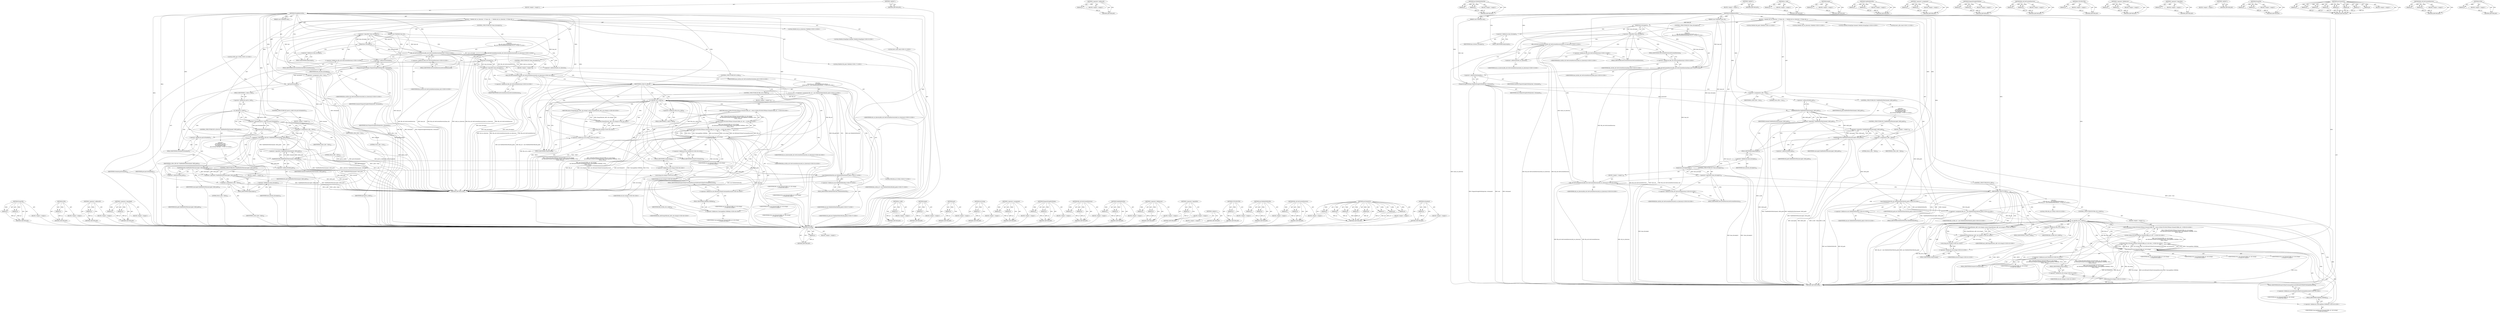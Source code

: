 digraph "IsStandard" {
vulnerable_210 [label=<(METHOD,std.string)>];
vulnerable_211 [label=<(PARAM,p1)>];
vulnerable_212 [label=<(BLOCK,&lt;empty&gt;,&lt;empty&gt;)>];
vulnerable_213 [label=<(METHOD_RETURN,ANY)>];
vulnerable_158 [label=<(METHOD,&lt;operator&gt;.addressOf)>];
vulnerable_159 [label=<(PARAM,p1)>];
vulnerable_160 [label=<(BLOCK,&lt;empty&gt;,&lt;empty&gt;)>];
vulnerable_161 [label=<(METHOD_RETURN,ANY)>];
vulnerable_182 [label=<(METHOD,net.FilePathToFileURL)>];
vulnerable_183 [label=<(PARAM,p1)>];
vulnerable_184 [label=<(PARAM,p2)>];
vulnerable_185 [label=<(BLOCK,&lt;empty&gt;,&lt;empty&gt;)>];
vulnerable_186 [label=<(METHOD_RETURN,ANY)>];
vulnerable_6 [label=<(METHOD,&lt;global&gt;)<SUB>1</SUB>>];
vulnerable_7 [label=<(BLOCK,&lt;empty&gt;,&lt;empty&gt;)<SUB>1</SUB>>];
vulnerable_8 [label=<(METHOD,FixupRelativeFile)<SUB>1</SUB>>];
vulnerable_9 [label=<(PARAM,const FilePath&amp; base_dir)<SUB>1</SUB>>];
vulnerable_10 [label=<(PARAM,const FilePath&amp; text)<SUB>2</SUB>>];
vulnerable_11 [label=<(BLOCK,{
  FilePath old_cur_directory;
  if (!base_dir...,{
  FilePath old_cur_directory;
  if (!base_dir...)<SUB>2</SUB>>];
vulnerable_12 [label="<(LOCAL,FilePath old_cur_directory: FilePath)<SUB>3</SUB>>"];
vulnerable_13 [label=<(CONTROL_STRUCTURE,IF,if (!base_dir.empty()))<SUB>4</SUB>>];
vulnerable_14 [label=<(&lt;operator&gt;.logicalNot,!base_dir.empty())<SUB>4</SUB>>];
vulnerable_15 [label=<(empty,base_dir.empty())<SUB>4</SUB>>];
vulnerable_16 [label=<(&lt;operator&gt;.fieldAccess,base_dir.empty)<SUB>4</SUB>>];
vulnerable_17 [label=<(IDENTIFIER,base_dir,base_dir.empty())<SUB>4</SUB>>];
vulnerable_18 [label=<(FIELD_IDENTIFIER,empty,empty)<SUB>4</SUB>>];
vulnerable_19 [label="<(BLOCK,{
    file_util::GetCurrentDirectory(&amp;old_cur_d...,{
    file_util::GetCurrentDirectory(&amp;old_cur_d...)<SUB>4</SUB>>"];
vulnerable_20 [label="<(file_util.GetCurrentDirectory,file_util::GetCurrentDirectory(&amp;old_cur_directory))<SUB>5</SUB>>"];
vulnerable_21 [label="<(&lt;operator&gt;.fieldAccess,file_util::GetCurrentDirectory)<SUB>5</SUB>>"];
vulnerable_22 [label="<(IDENTIFIER,file_util,file_util::GetCurrentDirectory(&amp;old_cur_directory))<SUB>5</SUB>>"];
vulnerable_23 [label=<(FIELD_IDENTIFIER,GetCurrentDirectory,GetCurrentDirectory)<SUB>5</SUB>>];
vulnerable_24 [label=<(&lt;operator&gt;.addressOf,&amp;old_cur_directory)<SUB>5</SUB>>];
vulnerable_25 [label="<(IDENTIFIER,old_cur_directory,file_util::GetCurrentDirectory(&amp;old_cur_directory))<SUB>5</SUB>>"];
vulnerable_26 [label="<(file_util.SetCurrentDirectory,file_util::SetCurrentDirectory(base_dir))<SUB>6</SUB>>"];
vulnerable_27 [label="<(&lt;operator&gt;.fieldAccess,file_util::SetCurrentDirectory)<SUB>6</SUB>>"];
vulnerable_28 [label="<(IDENTIFIER,file_util,file_util::SetCurrentDirectory(base_dir))<SUB>6</SUB>>"];
vulnerable_29 [label=<(FIELD_IDENTIFIER,SetCurrentDirectory,SetCurrentDirectory)<SUB>6</SUB>>];
vulnerable_30 [label="<(IDENTIFIER,base_dir,file_util::SetCurrentDirectory(base_dir))<SUB>6</SUB>>"];
vulnerable_31 [label="<(LOCAL,FilePath.StringType trimmed: FilePath.StringType)<SUB>9</SUB>>"];
vulnerable_32 [label=<(PrepareStringForFileOps,PrepareStringForFileOps(text, &amp;trimmed))<SUB>10</SUB>>];
vulnerable_33 [label=<(IDENTIFIER,text,PrepareStringForFileOps(text, &amp;trimmed))<SUB>10</SUB>>];
vulnerable_34 [label=<(&lt;operator&gt;.addressOf,&amp;trimmed)<SUB>10</SUB>>];
vulnerable_35 [label=<(IDENTIFIER,trimmed,PrepareStringForFileOps(text, &amp;trimmed))<SUB>10</SUB>>];
vulnerable_36 [label="<(LOCAL,bool is_file: bool)<SUB>12</SUB>>"];
vulnerable_37 [label=<(&lt;operator&gt;.assignment,is_file = true)<SUB>12</SUB>>];
vulnerable_38 [label=<(IDENTIFIER,is_file,is_file = true)<SUB>12</SUB>>];
vulnerable_39 [label=<(LITERAL,true,is_file = true)<SUB>12</SUB>>];
vulnerable_40 [label="<(LOCAL,FilePath full_path: FilePath)<SUB>13</SUB>>"];
vulnerable_41 [label=<(CONTROL_STRUCTURE,IF,if (!ValidPathForFile(trimmed, &amp;full_path)))<SUB>14</SUB>>];
vulnerable_42 [label=<(&lt;operator&gt;.logicalNot,!ValidPathForFile(trimmed, &amp;full_path))<SUB>14</SUB>>];
vulnerable_43 [label=<(ValidPathForFile,ValidPathForFile(trimmed, &amp;full_path))<SUB>14</SUB>>];
vulnerable_44 [label=<(IDENTIFIER,trimmed,ValidPathForFile(trimmed, &amp;full_path))<SUB>14</SUB>>];
vulnerable_45 [label=<(&lt;operator&gt;.addressOf,&amp;full_path)<SUB>14</SUB>>];
vulnerable_46 [label=<(IDENTIFIER,full_path,ValidPathForFile(trimmed, &amp;full_path))<SUB>14</SUB>>];
vulnerable_47 [label="<(BLOCK,{
#if defined(OS_WIN)
    std::wstring unescape...,{
#if defined(OS_WIN)
    std::wstring unescape...)<SUB>14</SUB>>"];
vulnerable_48 [label=<(CONTROL_STRUCTURE,IF,if (!ValidPathForFile(unescaped, &amp;full_path)))<SUB>25</SUB>>];
vulnerable_49 [label=<(&lt;operator&gt;.logicalNot,!ValidPathForFile(unescaped, &amp;full_path))<SUB>25</SUB>>];
vulnerable_50 [label=<(ValidPathForFile,ValidPathForFile(unescaped, &amp;full_path))<SUB>25</SUB>>];
vulnerable_51 [label=<(IDENTIFIER,unescaped,ValidPathForFile(unescaped, &amp;full_path))<SUB>25</SUB>>];
vulnerable_52 [label=<(&lt;operator&gt;.addressOf,&amp;full_path)<SUB>25</SUB>>];
vulnerable_53 [label=<(IDENTIFIER,full_path,ValidPathForFile(unescaped, &amp;full_path))<SUB>25</SUB>>];
vulnerable_54 [label=<(BLOCK,&lt;empty&gt;,&lt;empty&gt;)<SUB>26</SUB>>];
vulnerable_55 [label=<(&lt;operator&gt;.assignment,is_file = false)<SUB>26</SUB>>];
vulnerable_56 [label=<(IDENTIFIER,is_file,is_file = false)<SUB>26</SUB>>];
vulnerable_57 [label=<(LITERAL,false,is_file = false)<SUB>26</SUB>>];
vulnerable_58 [label=<(CONTROL_STRUCTURE,IF,if (!base_dir.empty()))<SUB>29</SUB>>];
vulnerable_59 [label=<(&lt;operator&gt;.logicalNot,!base_dir.empty())<SUB>29</SUB>>];
vulnerable_60 [label=<(empty,base_dir.empty())<SUB>29</SUB>>];
vulnerable_61 [label=<(&lt;operator&gt;.fieldAccess,base_dir.empty)<SUB>29</SUB>>];
vulnerable_62 [label=<(IDENTIFIER,base_dir,base_dir.empty())<SUB>29</SUB>>];
vulnerable_63 [label=<(FIELD_IDENTIFIER,empty,empty)<SUB>29</SUB>>];
vulnerable_64 [label=<(BLOCK,&lt;empty&gt;,&lt;empty&gt;)<SUB>30</SUB>>];
vulnerable_65 [label="<(file_util.SetCurrentDirectory,file_util::SetCurrentDirectory(old_cur_directory))<SUB>30</SUB>>"];
vulnerable_66 [label="<(&lt;operator&gt;.fieldAccess,file_util::SetCurrentDirectory)<SUB>30</SUB>>"];
vulnerable_67 [label="<(IDENTIFIER,file_util,file_util::SetCurrentDirectory(old_cur_directory))<SUB>30</SUB>>"];
vulnerable_68 [label=<(FIELD_IDENTIFIER,SetCurrentDirectory,SetCurrentDirectory)<SUB>30</SUB>>];
vulnerable_69 [label="<(IDENTIFIER,old_cur_directory,file_util::SetCurrentDirectory(old_cur_directory))<SUB>30</SUB>>"];
vulnerable_70 [label=<(CONTROL_STRUCTURE,IF,if (is_file))<SUB>32</SUB>>];
vulnerable_71 [label=<(IDENTIFIER,is_file,if (is_file))<SUB>32</SUB>>];
vulnerable_72 [label="<(BLOCK,{
    GURL file_url = net::FilePathToFileURL(fu...,{
    GURL file_url = net::FilePathToFileURL(fu...)<SUB>32</SUB>>"];
vulnerable_73 [label="<(LOCAL,GURL file_url: GURL)<SUB>33</SUB>>"];
vulnerable_74 [label="<(&lt;operator&gt;.assignment,file_url = net::FilePathToFileURL(full_path))<SUB>33</SUB>>"];
vulnerable_75 [label="<(IDENTIFIER,file_url,file_url = net::FilePathToFileURL(full_path))<SUB>33</SUB>>"];
vulnerable_76 [label="<(net.FilePathToFileURL,net::FilePathToFileURL(full_path))<SUB>33</SUB>>"];
vulnerable_77 [label="<(&lt;operator&gt;.fieldAccess,net::FilePathToFileURL)<SUB>33</SUB>>"];
vulnerable_78 [label="<(IDENTIFIER,net,net::FilePathToFileURL(full_path))<SUB>33</SUB>>"];
vulnerable_79 [label=<(FIELD_IDENTIFIER,FilePathToFileURL,FilePathToFileURL)<SUB>33</SUB>>];
vulnerable_80 [label="<(IDENTIFIER,full_path,net::FilePathToFileURL(full_path))<SUB>33</SUB>>"];
vulnerable_81 [label=<(CONTROL_STRUCTURE,IF,if (file_url.is_valid()))<SUB>34</SUB>>];
vulnerable_82 [label=<(is_valid,file_url.is_valid())<SUB>34</SUB>>];
vulnerable_83 [label=<(&lt;operator&gt;.fieldAccess,file_url.is_valid)<SUB>34</SUB>>];
vulnerable_84 [label=<(IDENTIFIER,file_url,file_url.is_valid())<SUB>34</SUB>>];
vulnerable_85 [label=<(FIELD_IDENTIFIER,is_valid,is_valid)<SUB>34</SUB>>];
vulnerable_86 [label=<(BLOCK,&lt;empty&gt;,&lt;empty&gt;)<SUB>35</SUB>>];
vulnerable_87 [label="<(RETURN,return GURL(UTF16ToUTF8(net::FormatUrl(file_url...,return GURL(UTF16ToUTF8(net::FormatUrl(file_url...)<SUB>35</SUB>>"];
vulnerable_88 [label="<(GURL,GURL(UTF16ToUTF8(net::FormatUrl(file_url, std::...)<SUB>35</SUB>>"];
vulnerable_89 [label="<(UTF16ToUTF8,UTF16ToUTF8(net::FormatUrl(file_url, std::strin...)<SUB>35</SUB>>"];
vulnerable_90 [label="<(net.FormatUrl,net::FormatUrl(file_url, std::string(),
       ...)<SUB>35</SUB>>"];
vulnerable_91 [label="<(&lt;operator&gt;.fieldAccess,net::FormatUrl)<SUB>35</SUB>>"];
vulnerable_92 [label="<(IDENTIFIER,net,net::FormatUrl(file_url, std::string(),
       ...)<SUB>35</SUB>>"];
vulnerable_93 [label=<(FIELD_IDENTIFIER,FormatUrl,FormatUrl)<SUB>35</SUB>>];
vulnerable_94 [label="<(IDENTIFIER,file_url,net::FormatUrl(file_url, std::string(),
       ...)<SUB>35</SUB>>"];
vulnerable_95 [label="<(std.string,std::string())<SUB>35</SUB>>"];
vulnerable_96 [label="<(&lt;operator&gt;.fieldAccess,std::string)<SUB>35</SUB>>"];
vulnerable_97 [label="<(IDENTIFIER,std,std::string())<SUB>35</SUB>>"];
vulnerable_98 [label=<(FIELD_IDENTIFIER,string,string)<SUB>35</SUB>>];
vulnerable_99 [label="<(&lt;operator&gt;.fieldAccess,net::kFormatUrlOmitUsernamePassword)<SUB>36</SUB>>"];
vulnerable_100 [label="<(IDENTIFIER,net,net::FormatUrl(file_url, std::string(),
       ...)<SUB>36</SUB>>"];
vulnerable_101 [label=<(FIELD_IDENTIFIER,kFormatUrlOmitUsernamePassword,kFormatUrlOmitUsernamePassword)<SUB>36</SUB>>];
vulnerable_102 [label="<(&lt;operator&gt;.fieldAccess,UnescapeRule::NORMAL)<SUB>36</SUB>>"];
vulnerable_103 [label="<(IDENTIFIER,UnescapeRule,net::FormatUrl(file_url, std::string(),
       ...)<SUB>36</SUB>>"];
vulnerable_104 [label=<(FIELD_IDENTIFIER,NORMAL,NORMAL)<SUB>36</SUB>>];
vulnerable_105 [label="<(IDENTIFIER,NULL,net::FormatUrl(file_url, std::string(),
       ...)<SUB>36</SUB>>"];
vulnerable_106 [label="<(IDENTIFIER,NULL,net::FormatUrl(file_url, std::string(),
       ...)<SUB>37</SUB>>"];
vulnerable_107 [label="<(IDENTIFIER,NULL,net::FormatUrl(file_url, std::string(),
       ...)<SUB>37</SUB>>"];
vulnerable_108 [label="<(RETURN,return FixupURL(text_utf8, std::string());,return FixupURL(text_utf8, std::string());)<SUB>45</SUB>>"];
vulnerable_109 [label="<(FixupURL,FixupURL(text_utf8, std::string()))<SUB>45</SUB>>"];
vulnerable_110 [label="<(IDENTIFIER,text_utf8,FixupURL(text_utf8, std::string()))<SUB>45</SUB>>"];
vulnerable_111 [label="<(std.string,std::string())<SUB>45</SUB>>"];
vulnerable_112 [label="<(&lt;operator&gt;.fieldAccess,std::string)<SUB>45</SUB>>"];
vulnerable_113 [label="<(IDENTIFIER,std,std::string())<SUB>45</SUB>>"];
vulnerable_114 [label=<(FIELD_IDENTIFIER,string,string)<SUB>45</SUB>>];
vulnerable_115 [label=<(METHOD_RETURN,GURL)<SUB>1</SUB>>];
vulnerable_117 [label=<(METHOD_RETURN,ANY)<SUB>1</SUB>>];
vulnerable_187 [label=<(METHOD,is_valid)>];
vulnerable_188 [label=<(PARAM,p1)>];
vulnerable_189 [label=<(BLOCK,&lt;empty&gt;,&lt;empty&gt;)>];
vulnerable_190 [label=<(METHOD_RETURN,ANY)>];
vulnerable_144 [label=<(METHOD,empty)>];
vulnerable_145 [label=<(PARAM,p1)>];
vulnerable_146 [label=<(BLOCK,&lt;empty&gt;,&lt;empty&gt;)>];
vulnerable_147 [label=<(METHOD_RETURN,ANY)>];
vulnerable_177 [label=<(METHOD,ValidPathForFile)>];
vulnerable_178 [label=<(PARAM,p1)>];
vulnerable_179 [label=<(PARAM,p2)>];
vulnerable_180 [label=<(BLOCK,&lt;empty&gt;,&lt;empty&gt;)>];
vulnerable_181 [label=<(METHOD_RETURN,ANY)>];
vulnerable_172 [label=<(METHOD,&lt;operator&gt;.assignment)>];
vulnerable_173 [label=<(PARAM,p1)>];
vulnerable_174 [label=<(PARAM,p2)>];
vulnerable_175 [label=<(BLOCK,&lt;empty&gt;,&lt;empty&gt;)>];
vulnerable_176 [label=<(METHOD_RETURN,ANY)>];
vulnerable_167 [label=<(METHOD,PrepareStringForFileOps)>];
vulnerable_168 [label=<(PARAM,p1)>];
vulnerable_169 [label=<(PARAM,p2)>];
vulnerable_170 [label=<(BLOCK,&lt;empty&gt;,&lt;empty&gt;)>];
vulnerable_171 [label=<(METHOD_RETURN,ANY)>];
vulnerable_153 [label=<(METHOD,file_util.GetCurrentDirectory)>];
vulnerable_154 [label=<(PARAM,p1)>];
vulnerable_155 [label=<(PARAM,p2)>];
vulnerable_156 [label=<(BLOCK,&lt;empty&gt;,&lt;empty&gt;)>];
vulnerable_157 [label=<(METHOD_RETURN,ANY)>];
vulnerable_195 [label=<(METHOD,UTF16ToUTF8)>];
vulnerable_196 [label=<(PARAM,p1)>];
vulnerable_197 [label=<(BLOCK,&lt;empty&gt;,&lt;empty&gt;)>];
vulnerable_198 [label=<(METHOD_RETURN,ANY)>];
vulnerable_148 [label=<(METHOD,&lt;operator&gt;.fieldAccess)>];
vulnerable_149 [label=<(PARAM,p1)>];
vulnerable_150 [label=<(PARAM,p2)>];
vulnerable_151 [label=<(BLOCK,&lt;empty&gt;,&lt;empty&gt;)>];
vulnerable_152 [label=<(METHOD_RETURN,ANY)>];
vulnerable_140 [label=<(METHOD,&lt;operator&gt;.logicalNot)>];
vulnerable_141 [label=<(PARAM,p1)>];
vulnerable_142 [label=<(BLOCK,&lt;empty&gt;,&lt;empty&gt;)>];
vulnerable_143 [label=<(METHOD_RETURN,ANY)>];
vulnerable_134 [label=<(METHOD,&lt;global&gt;)<SUB>1</SUB>>];
vulnerable_135 [label=<(BLOCK,&lt;empty&gt;,&lt;empty&gt;)>];
vulnerable_136 [label=<(METHOD_RETURN,ANY)>];
vulnerable_214 [label=<(METHOD,FixupURL)>];
vulnerable_215 [label=<(PARAM,p1)>];
vulnerable_216 [label=<(PARAM,p2)>];
vulnerable_217 [label=<(BLOCK,&lt;empty&gt;,&lt;empty&gt;)>];
vulnerable_218 [label=<(METHOD_RETURN,ANY)>];
vulnerable_199 [label=<(METHOD,net.FormatUrl)>];
vulnerable_200 [label=<(PARAM,p1)>];
vulnerable_201 [label=<(PARAM,p2)>];
vulnerable_202 [label=<(PARAM,p3)>];
vulnerable_203 [label=<(PARAM,p4)>];
vulnerable_204 [label=<(PARAM,p5)>];
vulnerable_205 [label=<(PARAM,p6)>];
vulnerable_206 [label=<(PARAM,p7)>];
vulnerable_207 [label=<(PARAM,p8)>];
vulnerable_208 [label=<(BLOCK,&lt;empty&gt;,&lt;empty&gt;)>];
vulnerable_209 [label=<(METHOD_RETURN,ANY)>];
vulnerable_162 [label=<(METHOD,file_util.SetCurrentDirectory)>];
vulnerable_163 [label=<(PARAM,p1)>];
vulnerable_164 [label=<(PARAM,p2)>];
vulnerable_165 [label=<(BLOCK,&lt;empty&gt;,&lt;empty&gt;)>];
vulnerable_166 [label=<(METHOD_RETURN,ANY)>];
vulnerable_191 [label=<(METHOD,GURL)>];
vulnerable_192 [label=<(PARAM,p1)>];
vulnerable_193 [label=<(BLOCK,&lt;empty&gt;,&lt;empty&gt;)>];
vulnerable_194 [label=<(METHOD_RETURN,ANY)>];
fixed_246 [label=<(METHOD,FixupURL)>];
fixed_247 [label=<(PARAM,p1)>];
fixed_248 [label=<(PARAM,p2)>];
fixed_249 [label=<(BLOCK,&lt;empty&gt;,&lt;empty&gt;)>];
fixed_250 [label=<(METHOD_RETURN,ANY)>];
fixed_223 [label=<(METHOD,GURL)>];
fixed_224 [label=<(PARAM,p1)>];
fixed_225 [label=<(BLOCK,&lt;empty&gt;,&lt;empty&gt;)>];
fixed_226 [label=<(METHOD_RETURN,ANY)>];
fixed_177 [label=<(METHOD,&lt;operator&gt;.addressOf)>];
fixed_178 [label=<(PARAM,p1)>];
fixed_179 [label=<(BLOCK,&lt;empty&gt;,&lt;empty&gt;)>];
fixed_180 [label=<(METHOD_RETURN,ANY)>];
fixed_200 [label=<(METHOD,&lt;operator&gt;.logicalAnd)>];
fixed_201 [label=<(PARAM,p1)>];
fixed_202 [label=<(PARAM,p2)>];
fixed_203 [label=<(BLOCK,&lt;empty&gt;,&lt;empty&gt;)>];
fixed_204 [label=<(METHOD_RETURN,ANY)>];
fixed_6 [label=<(METHOD,&lt;global&gt;)<SUB>1</SUB>>];
fixed_7 [label=<(BLOCK,&lt;empty&gt;,&lt;empty&gt;)<SUB>1</SUB>>];
fixed_8 [label=<(METHOD,FixupRelativeFile)<SUB>1</SUB>>];
fixed_9 [label=<(PARAM,const FilePath&amp; base_dir)<SUB>1</SUB>>];
fixed_10 [label=<(PARAM,const FilePath&amp; text)<SUB>2</SUB>>];
fixed_11 [label=<(BLOCK,{
  FilePath old_cur_directory;
  if (!base_dir...,{
  FilePath old_cur_directory;
  if (!base_dir...)<SUB>2</SUB>>];
fixed_12 [label="<(LOCAL,FilePath old_cur_directory: FilePath)<SUB>3</SUB>>"];
fixed_13 [label=<(CONTROL_STRUCTURE,IF,if (!base_dir.empty()))<SUB>4</SUB>>];
fixed_14 [label=<(&lt;operator&gt;.logicalNot,!base_dir.empty())<SUB>4</SUB>>];
fixed_15 [label=<(empty,base_dir.empty())<SUB>4</SUB>>];
fixed_16 [label=<(&lt;operator&gt;.fieldAccess,base_dir.empty)<SUB>4</SUB>>];
fixed_17 [label=<(IDENTIFIER,base_dir,base_dir.empty())<SUB>4</SUB>>];
fixed_18 [label=<(FIELD_IDENTIFIER,empty,empty)<SUB>4</SUB>>];
fixed_19 [label="<(BLOCK,{
    file_util::GetCurrentDirectory(&amp;old_cur_d...,{
    file_util::GetCurrentDirectory(&amp;old_cur_d...)<SUB>4</SUB>>"];
fixed_20 [label="<(file_util.GetCurrentDirectory,file_util::GetCurrentDirectory(&amp;old_cur_directory))<SUB>5</SUB>>"];
fixed_21 [label="<(&lt;operator&gt;.fieldAccess,file_util::GetCurrentDirectory)<SUB>5</SUB>>"];
fixed_22 [label="<(IDENTIFIER,file_util,file_util::GetCurrentDirectory(&amp;old_cur_directory))<SUB>5</SUB>>"];
fixed_23 [label=<(FIELD_IDENTIFIER,GetCurrentDirectory,GetCurrentDirectory)<SUB>5</SUB>>];
fixed_24 [label=<(&lt;operator&gt;.addressOf,&amp;old_cur_directory)<SUB>5</SUB>>];
fixed_25 [label="<(IDENTIFIER,old_cur_directory,file_util::GetCurrentDirectory(&amp;old_cur_directory))<SUB>5</SUB>>"];
fixed_26 [label="<(file_util.SetCurrentDirectory,file_util::SetCurrentDirectory(base_dir))<SUB>6</SUB>>"];
fixed_27 [label="<(&lt;operator&gt;.fieldAccess,file_util::SetCurrentDirectory)<SUB>6</SUB>>"];
fixed_28 [label="<(IDENTIFIER,file_util,file_util::SetCurrentDirectory(base_dir))<SUB>6</SUB>>"];
fixed_29 [label=<(FIELD_IDENTIFIER,SetCurrentDirectory,SetCurrentDirectory)<SUB>6</SUB>>];
fixed_30 [label="<(IDENTIFIER,base_dir,file_util::SetCurrentDirectory(base_dir))<SUB>6</SUB>>"];
fixed_31 [label="<(LOCAL,FilePath.StringType trimmed: FilePath.StringType)<SUB>9</SUB>>"];
fixed_32 [label=<(PrepareStringForFileOps,PrepareStringForFileOps(text, &amp;trimmed))<SUB>10</SUB>>];
fixed_33 [label=<(IDENTIFIER,text,PrepareStringForFileOps(text, &amp;trimmed))<SUB>10</SUB>>];
fixed_34 [label=<(&lt;operator&gt;.addressOf,&amp;trimmed)<SUB>10</SUB>>];
fixed_35 [label=<(IDENTIFIER,trimmed,PrepareStringForFileOps(text, &amp;trimmed))<SUB>10</SUB>>];
fixed_36 [label="<(LOCAL,bool is_file: bool)<SUB>12</SUB>>"];
fixed_37 [label=<(&lt;operator&gt;.assignment,is_file = true)<SUB>12</SUB>>];
fixed_38 [label=<(IDENTIFIER,is_file,is_file = true)<SUB>12</SUB>>];
fixed_39 [label=<(LITERAL,true,is_file = true)<SUB>12</SUB>>];
fixed_40 [label="<(LOCAL,GURL gurl: GURL)<SUB>14</SUB>>"];
fixed_41 [label=<(gurl,gurl(trimmed))<SUB>14</SUB>>];
fixed_42 [label=<(IDENTIFIER,trimmed,gurl(trimmed))<SUB>14</SUB>>];
fixed_43 [label=<(CONTROL_STRUCTURE,IF,if (gurl.is_valid() &amp;&amp; gurl.IsStandard()))<SUB>15</SUB>>];
fixed_44 [label=<(&lt;operator&gt;.logicalAnd,gurl.is_valid() &amp;&amp; gurl.IsStandard())<SUB>15</SUB>>];
fixed_45 [label=<(is_valid,gurl.is_valid())<SUB>15</SUB>>];
fixed_46 [label=<(&lt;operator&gt;.fieldAccess,gurl.is_valid)<SUB>15</SUB>>];
fixed_47 [label=<(IDENTIFIER,gurl,gurl.is_valid())<SUB>15</SUB>>];
fixed_48 [label=<(FIELD_IDENTIFIER,is_valid,is_valid)<SUB>15</SUB>>];
fixed_49 [label=<(IsStandard,gurl.IsStandard())<SUB>15</SUB>>];
fixed_50 [label=<(&lt;operator&gt;.fieldAccess,gurl.IsStandard)<SUB>15</SUB>>];
fixed_51 [label=<(IDENTIFIER,gurl,gurl.IsStandard())<SUB>15</SUB>>];
fixed_52 [label=<(FIELD_IDENTIFIER,IsStandard,IsStandard)<SUB>15</SUB>>];
fixed_53 [label=<(BLOCK,&lt;empty&gt;,&lt;empty&gt;)<SUB>16</SUB>>];
fixed_54 [label=<(&lt;operator&gt;.assignment,is_file = false)<SUB>16</SUB>>];
fixed_55 [label=<(IDENTIFIER,is_file,is_file = false)<SUB>16</SUB>>];
fixed_56 [label=<(LITERAL,false,is_file = false)<SUB>16</SUB>>];
fixed_57 [label="<(LOCAL,FilePath full_path: FilePath)<SUB>17</SUB>>"];
fixed_58 [label=<(CONTROL_STRUCTURE,IF,if (is_file &amp;&amp; !ValidPathForFile(trimmed, &amp;full_path)))<SUB>18</SUB>>];
fixed_59 [label=<(&lt;operator&gt;.logicalAnd,is_file &amp;&amp; !ValidPathForFile(trimmed, &amp;full_path))<SUB>18</SUB>>];
fixed_60 [label=<(IDENTIFIER,is_file,is_file &amp;&amp; !ValidPathForFile(trimmed, &amp;full_path))<SUB>18</SUB>>];
fixed_61 [label=<(&lt;operator&gt;.logicalNot,!ValidPathForFile(trimmed, &amp;full_path))<SUB>18</SUB>>];
fixed_62 [label=<(ValidPathForFile,ValidPathForFile(trimmed, &amp;full_path))<SUB>18</SUB>>];
fixed_63 [label=<(IDENTIFIER,trimmed,ValidPathForFile(trimmed, &amp;full_path))<SUB>18</SUB>>];
fixed_64 [label=<(&lt;operator&gt;.addressOf,&amp;full_path)<SUB>18</SUB>>];
fixed_65 [label=<(IDENTIFIER,full_path,ValidPathForFile(trimmed, &amp;full_path))<SUB>18</SUB>>];
fixed_66 [label="<(BLOCK,{
#if defined(OS_WIN)
    std::wstring unescape...,{
#if defined(OS_WIN)
    std::wstring unescape...)<SUB>18</SUB>>"];
fixed_67 [label=<(CONTROL_STRUCTURE,IF,if (!ValidPathForFile(unescaped, &amp;full_path)))<SUB>29</SUB>>];
fixed_68 [label=<(&lt;operator&gt;.logicalNot,!ValidPathForFile(unescaped, &amp;full_path))<SUB>29</SUB>>];
fixed_69 [label=<(ValidPathForFile,ValidPathForFile(unescaped, &amp;full_path))<SUB>29</SUB>>];
fixed_70 [label=<(IDENTIFIER,unescaped,ValidPathForFile(unescaped, &amp;full_path))<SUB>29</SUB>>];
fixed_71 [label=<(&lt;operator&gt;.addressOf,&amp;full_path)<SUB>29</SUB>>];
fixed_72 [label=<(IDENTIFIER,full_path,ValidPathForFile(unescaped, &amp;full_path))<SUB>29</SUB>>];
fixed_73 [label=<(BLOCK,&lt;empty&gt;,&lt;empty&gt;)<SUB>30</SUB>>];
fixed_74 [label=<(&lt;operator&gt;.assignment,is_file = false)<SUB>30</SUB>>];
fixed_75 [label=<(IDENTIFIER,is_file,is_file = false)<SUB>30</SUB>>];
fixed_76 [label=<(LITERAL,false,is_file = false)<SUB>30</SUB>>];
fixed_77 [label=<(CONTROL_STRUCTURE,IF,if (!base_dir.empty()))<SUB>33</SUB>>];
fixed_78 [label=<(&lt;operator&gt;.logicalNot,!base_dir.empty())<SUB>33</SUB>>];
fixed_79 [label=<(empty,base_dir.empty())<SUB>33</SUB>>];
fixed_80 [label=<(&lt;operator&gt;.fieldAccess,base_dir.empty)<SUB>33</SUB>>];
fixed_81 [label=<(IDENTIFIER,base_dir,base_dir.empty())<SUB>33</SUB>>];
fixed_82 [label=<(FIELD_IDENTIFIER,empty,empty)<SUB>33</SUB>>];
fixed_83 [label=<(BLOCK,&lt;empty&gt;,&lt;empty&gt;)<SUB>34</SUB>>];
fixed_84 [label="<(file_util.SetCurrentDirectory,file_util::SetCurrentDirectory(old_cur_directory))<SUB>34</SUB>>"];
fixed_85 [label="<(&lt;operator&gt;.fieldAccess,file_util::SetCurrentDirectory)<SUB>34</SUB>>"];
fixed_86 [label="<(IDENTIFIER,file_util,file_util::SetCurrentDirectory(old_cur_directory))<SUB>34</SUB>>"];
fixed_87 [label=<(FIELD_IDENTIFIER,SetCurrentDirectory,SetCurrentDirectory)<SUB>34</SUB>>];
fixed_88 [label="<(IDENTIFIER,old_cur_directory,file_util::SetCurrentDirectory(old_cur_directory))<SUB>34</SUB>>"];
fixed_89 [label=<(CONTROL_STRUCTURE,IF,if (is_file))<SUB>36</SUB>>];
fixed_90 [label=<(IDENTIFIER,is_file,if (is_file))<SUB>36</SUB>>];
fixed_91 [label="<(BLOCK,{
    GURL file_url = net::FilePathToFileURL(fu...,{
    GURL file_url = net::FilePathToFileURL(fu...)<SUB>36</SUB>>"];
fixed_92 [label="<(LOCAL,GURL file_url: GURL)<SUB>37</SUB>>"];
fixed_93 [label="<(&lt;operator&gt;.assignment,file_url = net::FilePathToFileURL(full_path))<SUB>37</SUB>>"];
fixed_94 [label="<(IDENTIFIER,file_url,file_url = net::FilePathToFileURL(full_path))<SUB>37</SUB>>"];
fixed_95 [label="<(net.FilePathToFileURL,net::FilePathToFileURL(full_path))<SUB>37</SUB>>"];
fixed_96 [label="<(&lt;operator&gt;.fieldAccess,net::FilePathToFileURL)<SUB>37</SUB>>"];
fixed_97 [label="<(IDENTIFIER,net,net::FilePathToFileURL(full_path))<SUB>37</SUB>>"];
fixed_98 [label=<(FIELD_IDENTIFIER,FilePathToFileURL,FilePathToFileURL)<SUB>37</SUB>>];
fixed_99 [label="<(IDENTIFIER,full_path,net::FilePathToFileURL(full_path))<SUB>37</SUB>>"];
fixed_100 [label=<(CONTROL_STRUCTURE,IF,if (file_url.is_valid()))<SUB>38</SUB>>];
fixed_101 [label=<(is_valid,file_url.is_valid())<SUB>38</SUB>>];
fixed_102 [label=<(&lt;operator&gt;.fieldAccess,file_url.is_valid)<SUB>38</SUB>>];
fixed_103 [label=<(IDENTIFIER,file_url,file_url.is_valid())<SUB>38</SUB>>];
fixed_104 [label=<(FIELD_IDENTIFIER,is_valid,is_valid)<SUB>38</SUB>>];
fixed_105 [label=<(BLOCK,&lt;empty&gt;,&lt;empty&gt;)<SUB>39</SUB>>];
fixed_106 [label="<(RETURN,return GURL(UTF16ToUTF8(net::FormatUrl(file_url...,return GURL(UTF16ToUTF8(net::FormatUrl(file_url...)<SUB>39</SUB>>"];
fixed_107 [label="<(GURL,GURL(UTF16ToUTF8(net::FormatUrl(file_url, std::...)<SUB>39</SUB>>"];
fixed_108 [label="<(UTF16ToUTF8,UTF16ToUTF8(net::FormatUrl(file_url, std::strin...)<SUB>39</SUB>>"];
fixed_109 [label="<(net.FormatUrl,net::FormatUrl(file_url, std::string(),
       ...)<SUB>39</SUB>>"];
fixed_110 [label="<(&lt;operator&gt;.fieldAccess,net::FormatUrl)<SUB>39</SUB>>"];
fixed_111 [label="<(IDENTIFIER,net,net::FormatUrl(file_url, std::string(),
       ...)<SUB>39</SUB>>"];
fixed_112 [label=<(FIELD_IDENTIFIER,FormatUrl,FormatUrl)<SUB>39</SUB>>];
fixed_113 [label="<(IDENTIFIER,file_url,net::FormatUrl(file_url, std::string(),
       ...)<SUB>39</SUB>>"];
fixed_114 [label="<(std.string,std::string())<SUB>39</SUB>>"];
fixed_115 [label="<(&lt;operator&gt;.fieldAccess,std::string)<SUB>39</SUB>>"];
fixed_116 [label="<(IDENTIFIER,std,std::string())<SUB>39</SUB>>"];
fixed_117 [label=<(FIELD_IDENTIFIER,string,string)<SUB>39</SUB>>];
fixed_118 [label="<(&lt;operator&gt;.fieldAccess,net::kFormatUrlOmitUsernamePassword)<SUB>40</SUB>>"];
fixed_119 [label="<(IDENTIFIER,net,net::FormatUrl(file_url, std::string(),
       ...)<SUB>40</SUB>>"];
fixed_120 [label=<(FIELD_IDENTIFIER,kFormatUrlOmitUsernamePassword,kFormatUrlOmitUsernamePassword)<SUB>40</SUB>>];
fixed_121 [label="<(&lt;operator&gt;.fieldAccess,UnescapeRule::NORMAL)<SUB>40</SUB>>"];
fixed_122 [label="<(IDENTIFIER,UnescapeRule,net::FormatUrl(file_url, std::string(),
       ...)<SUB>40</SUB>>"];
fixed_123 [label=<(FIELD_IDENTIFIER,NORMAL,NORMAL)<SUB>40</SUB>>];
fixed_124 [label="<(IDENTIFIER,NULL,net::FormatUrl(file_url, std::string(),
       ...)<SUB>40</SUB>>"];
fixed_125 [label="<(IDENTIFIER,NULL,net::FormatUrl(file_url, std::string(),
       ...)<SUB>41</SUB>>"];
fixed_126 [label="<(IDENTIFIER,NULL,net::FormatUrl(file_url, std::string(),
       ...)<SUB>41</SUB>>"];
fixed_127 [label="<(RETURN,return FixupURL(text_utf8, std::string());,return FixupURL(text_utf8, std::string());)<SUB>49</SUB>>"];
fixed_128 [label="<(FixupURL,FixupURL(text_utf8, std::string()))<SUB>49</SUB>>"];
fixed_129 [label="<(IDENTIFIER,text_utf8,FixupURL(text_utf8, std::string()))<SUB>49</SUB>>"];
fixed_130 [label="<(std.string,std::string())<SUB>49</SUB>>"];
fixed_131 [label="<(&lt;operator&gt;.fieldAccess,std::string)<SUB>49</SUB>>"];
fixed_132 [label="<(IDENTIFIER,std,std::string())<SUB>49</SUB>>"];
fixed_133 [label=<(FIELD_IDENTIFIER,string,string)<SUB>49</SUB>>];
fixed_134 [label=<(METHOD_RETURN,GURL)<SUB>1</SUB>>];
fixed_136 [label=<(METHOD_RETURN,ANY)<SUB>1</SUB>>];
fixed_205 [label=<(METHOD,is_valid)>];
fixed_206 [label=<(PARAM,p1)>];
fixed_207 [label=<(BLOCK,&lt;empty&gt;,&lt;empty&gt;)>];
fixed_208 [label=<(METHOD_RETURN,ANY)>];
fixed_163 [label=<(METHOD,empty)>];
fixed_164 [label=<(PARAM,p1)>];
fixed_165 [label=<(BLOCK,&lt;empty&gt;,&lt;empty&gt;)>];
fixed_166 [label=<(METHOD_RETURN,ANY)>];
fixed_196 [label=<(METHOD,gurl)>];
fixed_197 [label=<(PARAM,p1)>];
fixed_198 [label=<(BLOCK,&lt;empty&gt;,&lt;empty&gt;)>];
fixed_199 [label=<(METHOD_RETURN,ANY)>];
fixed_242 [label=<(METHOD,std.string)>];
fixed_243 [label=<(PARAM,p1)>];
fixed_244 [label=<(BLOCK,&lt;empty&gt;,&lt;empty&gt;)>];
fixed_245 [label=<(METHOD_RETURN,ANY)>];
fixed_191 [label=<(METHOD,&lt;operator&gt;.assignment)>];
fixed_192 [label=<(PARAM,p1)>];
fixed_193 [label=<(PARAM,p2)>];
fixed_194 [label=<(BLOCK,&lt;empty&gt;,&lt;empty&gt;)>];
fixed_195 [label=<(METHOD_RETURN,ANY)>];
fixed_186 [label=<(METHOD,PrepareStringForFileOps)>];
fixed_187 [label=<(PARAM,p1)>];
fixed_188 [label=<(PARAM,p2)>];
fixed_189 [label=<(BLOCK,&lt;empty&gt;,&lt;empty&gt;)>];
fixed_190 [label=<(METHOD_RETURN,ANY)>];
fixed_172 [label=<(METHOD,file_util.GetCurrentDirectory)>];
fixed_173 [label=<(PARAM,p1)>];
fixed_174 [label=<(PARAM,p2)>];
fixed_175 [label=<(BLOCK,&lt;empty&gt;,&lt;empty&gt;)>];
fixed_176 [label=<(METHOD_RETURN,ANY)>];
fixed_213 [label=<(METHOD,ValidPathForFile)>];
fixed_214 [label=<(PARAM,p1)>];
fixed_215 [label=<(PARAM,p2)>];
fixed_216 [label=<(BLOCK,&lt;empty&gt;,&lt;empty&gt;)>];
fixed_217 [label=<(METHOD_RETURN,ANY)>];
fixed_167 [label=<(METHOD,&lt;operator&gt;.fieldAccess)>];
fixed_168 [label=<(PARAM,p1)>];
fixed_169 [label=<(PARAM,p2)>];
fixed_170 [label=<(BLOCK,&lt;empty&gt;,&lt;empty&gt;)>];
fixed_171 [label=<(METHOD_RETURN,ANY)>];
fixed_159 [label=<(METHOD,&lt;operator&gt;.logicalNot)>];
fixed_160 [label=<(PARAM,p1)>];
fixed_161 [label=<(BLOCK,&lt;empty&gt;,&lt;empty&gt;)>];
fixed_162 [label=<(METHOD_RETURN,ANY)>];
fixed_153 [label=<(METHOD,&lt;global&gt;)<SUB>1</SUB>>];
fixed_154 [label=<(BLOCK,&lt;empty&gt;,&lt;empty&gt;)>];
fixed_155 [label=<(METHOD_RETURN,ANY)>];
fixed_227 [label=<(METHOD,UTF16ToUTF8)>];
fixed_228 [label=<(PARAM,p1)>];
fixed_229 [label=<(BLOCK,&lt;empty&gt;,&lt;empty&gt;)>];
fixed_230 [label=<(METHOD_RETURN,ANY)>];
fixed_218 [label=<(METHOD,net.FilePathToFileURL)>];
fixed_219 [label=<(PARAM,p1)>];
fixed_220 [label=<(PARAM,p2)>];
fixed_221 [label=<(BLOCK,&lt;empty&gt;,&lt;empty&gt;)>];
fixed_222 [label=<(METHOD_RETURN,ANY)>];
fixed_181 [label=<(METHOD,file_util.SetCurrentDirectory)>];
fixed_182 [label=<(PARAM,p1)>];
fixed_183 [label=<(PARAM,p2)>];
fixed_184 [label=<(BLOCK,&lt;empty&gt;,&lt;empty&gt;)>];
fixed_185 [label=<(METHOD_RETURN,ANY)>];
fixed_231 [label=<(METHOD,net.FormatUrl)>];
fixed_232 [label=<(PARAM,p1)>];
fixed_233 [label=<(PARAM,p2)>];
fixed_234 [label=<(PARAM,p3)>];
fixed_235 [label=<(PARAM,p4)>];
fixed_236 [label=<(PARAM,p5)>];
fixed_237 [label=<(PARAM,p6)>];
fixed_238 [label=<(PARAM,p7)>];
fixed_239 [label=<(PARAM,p8)>];
fixed_240 [label=<(BLOCK,&lt;empty&gt;,&lt;empty&gt;)>];
fixed_241 [label=<(METHOD_RETURN,ANY)>];
fixed_209 [label=<(METHOD,IsStandard)>];
fixed_210 [label=<(PARAM,p1)>];
fixed_211 [label=<(BLOCK,&lt;empty&gt;,&lt;empty&gt;)>];
fixed_212 [label=<(METHOD_RETURN,ANY)>];
vulnerable_210 -> vulnerable_211  [key=0, label="AST: "];
vulnerable_210 -> vulnerable_211  [key=1, label="DDG: "];
vulnerable_210 -> vulnerable_212  [key=0, label="AST: "];
vulnerable_210 -> vulnerable_213  [key=0, label="AST: "];
vulnerable_210 -> vulnerable_213  [key=1, label="CFG: "];
vulnerable_211 -> vulnerable_213  [key=0, label="DDG: p1"];
vulnerable_158 -> vulnerable_159  [key=0, label="AST: "];
vulnerable_158 -> vulnerable_159  [key=1, label="DDG: "];
vulnerable_158 -> vulnerable_160  [key=0, label="AST: "];
vulnerable_158 -> vulnerable_161  [key=0, label="AST: "];
vulnerable_158 -> vulnerable_161  [key=1, label="CFG: "];
vulnerable_159 -> vulnerable_161  [key=0, label="DDG: p1"];
vulnerable_182 -> vulnerable_183  [key=0, label="AST: "];
vulnerable_182 -> vulnerable_183  [key=1, label="DDG: "];
vulnerable_182 -> vulnerable_185  [key=0, label="AST: "];
vulnerable_182 -> vulnerable_184  [key=0, label="AST: "];
vulnerable_182 -> vulnerable_184  [key=1, label="DDG: "];
vulnerable_182 -> vulnerable_186  [key=0, label="AST: "];
vulnerable_182 -> vulnerable_186  [key=1, label="CFG: "];
vulnerable_183 -> vulnerable_186  [key=0, label="DDG: p1"];
vulnerable_184 -> vulnerable_186  [key=0, label="DDG: p2"];
vulnerable_6 -> vulnerable_7  [key=0, label="AST: "];
vulnerable_6 -> vulnerable_117  [key=0, label="AST: "];
vulnerable_6 -> vulnerable_117  [key=1, label="CFG: "];
vulnerable_7 -> vulnerable_8  [key=0, label="AST: "];
vulnerable_8 -> vulnerable_9  [key=0, label="AST: "];
vulnerable_8 -> vulnerable_9  [key=1, label="DDG: "];
vulnerable_8 -> vulnerable_10  [key=0, label="AST: "];
vulnerable_8 -> vulnerable_10  [key=1, label="DDG: "];
vulnerable_8 -> vulnerable_11  [key=0, label="AST: "];
vulnerable_8 -> vulnerable_115  [key=0, label="AST: "];
vulnerable_8 -> vulnerable_18  [key=0, label="CFG: "];
vulnerable_8 -> vulnerable_37  [key=0, label="DDG: "];
vulnerable_8 -> vulnerable_32  [key=0, label="DDG: "];
vulnerable_8 -> vulnerable_71  [key=0, label="DDG: "];
vulnerable_8 -> vulnerable_109  [key=0, label="DDG: "];
vulnerable_8 -> vulnerable_20  [key=0, label="DDG: "];
vulnerable_8 -> vulnerable_26  [key=0, label="DDG: "];
vulnerable_8 -> vulnerable_43  [key=0, label="DDG: "];
vulnerable_8 -> vulnerable_65  [key=0, label="DDG: "];
vulnerable_8 -> vulnerable_55  [key=0, label="DDG: "];
vulnerable_8 -> vulnerable_76  [key=0, label="DDG: "];
vulnerable_8 -> vulnerable_50  [key=0, label="DDG: "];
vulnerable_8 -> vulnerable_90  [key=0, label="DDG: "];
vulnerable_9 -> vulnerable_115  [key=0, label="DDG: base_dir"];
vulnerable_9 -> vulnerable_15  [key=0, label="DDG: base_dir"];
vulnerable_9 -> vulnerable_26  [key=0, label="DDG: base_dir"];
vulnerable_9 -> vulnerable_60  [key=0, label="DDG: base_dir"];
vulnerable_10 -> vulnerable_32  [key=0, label="DDG: text"];
vulnerable_11 -> vulnerable_12  [key=0, label="AST: "];
vulnerable_11 -> vulnerable_13  [key=0, label="AST: "];
vulnerable_11 -> vulnerable_31  [key=0, label="AST: "];
vulnerable_11 -> vulnerable_32  [key=0, label="AST: "];
vulnerable_11 -> vulnerable_36  [key=0, label="AST: "];
vulnerable_11 -> vulnerable_37  [key=0, label="AST: "];
vulnerable_11 -> vulnerable_40  [key=0, label="AST: "];
vulnerable_11 -> vulnerable_41  [key=0, label="AST: "];
vulnerable_11 -> vulnerable_58  [key=0, label="AST: "];
vulnerable_11 -> vulnerable_70  [key=0, label="AST: "];
vulnerable_11 -> vulnerable_108  [key=0, label="AST: "];
vulnerable_13 -> vulnerable_14  [key=0, label="AST: "];
vulnerable_13 -> vulnerable_19  [key=0, label="AST: "];
vulnerable_14 -> vulnerable_15  [key=0, label="AST: "];
vulnerable_14 -> vulnerable_23  [key=0, label="CFG: "];
vulnerable_14 -> vulnerable_23  [key=1, label="CDG: "];
vulnerable_14 -> vulnerable_34  [key=0, label="CFG: "];
vulnerable_14 -> vulnerable_21  [key=0, label="CDG: "];
vulnerable_14 -> vulnerable_26  [key=0, label="CDG: "];
vulnerable_14 -> vulnerable_20  [key=0, label="CDG: "];
vulnerable_14 -> vulnerable_27  [key=0, label="CDG: "];
vulnerable_14 -> vulnerable_29  [key=0, label="CDG: "];
vulnerable_14 -> vulnerable_24  [key=0, label="CDG: "];
vulnerable_15 -> vulnerable_16  [key=0, label="AST: "];
vulnerable_15 -> vulnerable_14  [key=0, label="CFG: "];
vulnerable_15 -> vulnerable_14  [key=1, label="DDG: base_dir.empty"];
vulnerable_15 -> vulnerable_26  [key=0, label="DDG: base_dir.empty"];
vulnerable_15 -> vulnerable_60  [key=0, label="DDG: base_dir.empty"];
vulnerable_16 -> vulnerable_17  [key=0, label="AST: "];
vulnerable_16 -> vulnerable_18  [key=0, label="AST: "];
vulnerable_16 -> vulnerable_15  [key=0, label="CFG: "];
vulnerable_18 -> vulnerable_16  [key=0, label="CFG: "];
vulnerable_19 -> vulnerable_20  [key=0, label="AST: "];
vulnerable_19 -> vulnerable_26  [key=0, label="AST: "];
vulnerable_20 -> vulnerable_21  [key=0, label="AST: "];
vulnerable_20 -> vulnerable_24  [key=0, label="AST: "];
vulnerable_20 -> vulnerable_29  [key=0, label="CFG: "];
vulnerable_20 -> vulnerable_115  [key=0, label="DDG: file_util::GetCurrentDirectory"];
vulnerable_20 -> vulnerable_115  [key=1, label="DDG: &amp;old_cur_directory"];
vulnerable_20 -> vulnerable_115  [key=2, label="DDG: file_util::GetCurrentDirectory(&amp;old_cur_directory)"];
vulnerable_20 -> vulnerable_65  [key=0, label="DDG: &amp;old_cur_directory"];
vulnerable_21 -> vulnerable_22  [key=0, label="AST: "];
vulnerable_21 -> vulnerable_23  [key=0, label="AST: "];
vulnerable_21 -> vulnerable_24  [key=0, label="CFG: "];
vulnerable_23 -> vulnerable_21  [key=0, label="CFG: "];
vulnerable_24 -> vulnerable_25  [key=0, label="AST: "];
vulnerable_24 -> vulnerable_20  [key=0, label="CFG: "];
vulnerable_26 -> vulnerable_27  [key=0, label="AST: "];
vulnerable_26 -> vulnerable_30  [key=0, label="AST: "];
vulnerable_26 -> vulnerable_34  [key=0, label="CFG: "];
vulnerable_26 -> vulnerable_115  [key=0, label="DDG: file_util::SetCurrentDirectory"];
vulnerable_26 -> vulnerable_115  [key=1, label="DDG: base_dir"];
vulnerable_26 -> vulnerable_115  [key=2, label="DDG: file_util::SetCurrentDirectory(base_dir)"];
vulnerable_26 -> vulnerable_60  [key=0, label="DDG: base_dir"];
vulnerable_26 -> vulnerable_65  [key=0, label="DDG: file_util::SetCurrentDirectory"];
vulnerable_27 -> vulnerable_28  [key=0, label="AST: "];
vulnerable_27 -> vulnerable_29  [key=0, label="AST: "];
vulnerable_27 -> vulnerable_26  [key=0, label="CFG: "];
vulnerable_29 -> vulnerable_27  [key=0, label="CFG: "];
vulnerable_32 -> vulnerable_33  [key=0, label="AST: "];
vulnerable_32 -> vulnerable_34  [key=0, label="AST: "];
vulnerable_32 -> vulnerable_37  [key=0, label="CFG: "];
vulnerable_32 -> vulnerable_115  [key=0, label="DDG: text"];
vulnerable_32 -> vulnerable_115  [key=1, label="DDG: &amp;trimmed"];
vulnerable_32 -> vulnerable_115  [key=2, label="DDG: PrepareStringForFileOps(text, &amp;trimmed)"];
vulnerable_32 -> vulnerable_43  [key=0, label="DDG: &amp;trimmed"];
vulnerable_34 -> vulnerable_35  [key=0, label="AST: "];
vulnerable_34 -> vulnerable_32  [key=0, label="CFG: "];
vulnerable_37 -> vulnerable_38  [key=0, label="AST: "];
vulnerable_37 -> vulnerable_39  [key=0, label="AST: "];
vulnerable_37 -> vulnerable_45  [key=0, label="CFG: "];
vulnerable_37 -> vulnerable_115  [key=0, label="DDG: is_file"];
vulnerable_37 -> vulnerable_115  [key=1, label="DDG: is_file = true"];
vulnerable_41 -> vulnerable_42  [key=0, label="AST: "];
vulnerable_41 -> vulnerable_47  [key=0, label="AST: "];
vulnerable_42 -> vulnerable_43  [key=0, label="AST: "];
vulnerable_42 -> vulnerable_52  [key=0, label="CFG: "];
vulnerable_42 -> vulnerable_52  [key=1, label="CDG: "];
vulnerable_42 -> vulnerable_63  [key=0, label="CFG: "];
vulnerable_42 -> vulnerable_115  [key=0, label="DDG: ValidPathForFile(trimmed, &amp;full_path)"];
vulnerable_42 -> vulnerable_115  [key=1, label="DDG: !ValidPathForFile(trimmed, &amp;full_path)"];
vulnerable_42 -> vulnerable_49  [key=0, label="CDG: "];
vulnerable_42 -> vulnerable_50  [key=0, label="CDG: "];
vulnerable_43 -> vulnerable_44  [key=0, label="AST: "];
vulnerable_43 -> vulnerable_45  [key=0, label="AST: "];
vulnerable_43 -> vulnerable_42  [key=0, label="CFG: "];
vulnerable_43 -> vulnerable_42  [key=1, label="DDG: trimmed"];
vulnerable_43 -> vulnerable_42  [key=2, label="DDG: &amp;full_path"];
vulnerable_43 -> vulnerable_115  [key=0, label="DDG: trimmed"];
vulnerable_43 -> vulnerable_115  [key=1, label="DDG: &amp;full_path"];
vulnerable_43 -> vulnerable_76  [key=0, label="DDG: &amp;full_path"];
vulnerable_43 -> vulnerable_50  [key=0, label="DDG: &amp;full_path"];
vulnerable_45 -> vulnerable_46  [key=0, label="AST: "];
vulnerable_45 -> vulnerable_43  [key=0, label="CFG: "];
vulnerable_47 -> vulnerable_48  [key=0, label="AST: "];
vulnerable_48 -> vulnerable_49  [key=0, label="AST: "];
vulnerable_48 -> vulnerable_54  [key=0, label="AST: "];
vulnerable_49 -> vulnerable_50  [key=0, label="AST: "];
vulnerable_49 -> vulnerable_55  [key=0, label="CFG: "];
vulnerable_49 -> vulnerable_55  [key=1, label="CDG: "];
vulnerable_49 -> vulnerable_63  [key=0, label="CFG: "];
vulnerable_49 -> vulnerable_115  [key=0, label="DDG: ValidPathForFile(unescaped, &amp;full_path)"];
vulnerable_49 -> vulnerable_115  [key=1, label="DDG: !ValidPathForFile(unescaped, &amp;full_path)"];
vulnerable_50 -> vulnerable_51  [key=0, label="AST: "];
vulnerable_50 -> vulnerable_52  [key=0, label="AST: "];
vulnerable_50 -> vulnerable_49  [key=0, label="CFG: "];
vulnerable_50 -> vulnerable_49  [key=1, label="DDG: unescaped"];
vulnerable_50 -> vulnerable_49  [key=2, label="DDG: &amp;full_path"];
vulnerable_50 -> vulnerable_115  [key=0, label="DDG: &amp;full_path"];
vulnerable_50 -> vulnerable_115  [key=1, label="DDG: unescaped"];
vulnerable_50 -> vulnerable_76  [key=0, label="DDG: &amp;full_path"];
vulnerable_52 -> vulnerable_53  [key=0, label="AST: "];
vulnerable_52 -> vulnerable_50  [key=0, label="CFG: "];
vulnerable_54 -> vulnerable_55  [key=0, label="AST: "];
vulnerable_55 -> vulnerable_56  [key=0, label="AST: "];
vulnerable_55 -> vulnerable_57  [key=0, label="AST: "];
vulnerable_55 -> vulnerable_63  [key=0, label="CFG: "];
vulnerable_55 -> vulnerable_115  [key=0, label="DDG: is_file"];
vulnerable_55 -> vulnerable_115  [key=1, label="DDG: is_file = false"];
vulnerable_58 -> vulnerable_59  [key=0, label="AST: "];
vulnerable_58 -> vulnerable_64  [key=0, label="AST: "];
vulnerable_59 -> vulnerable_60  [key=0, label="AST: "];
vulnerable_59 -> vulnerable_71  [key=0, label="CFG: "];
vulnerable_59 -> vulnerable_68  [key=0, label="CFG: "];
vulnerable_59 -> vulnerable_68  [key=1, label="CDG: "];
vulnerable_59 -> vulnerable_115  [key=0, label="DDG: base_dir.empty()"];
vulnerable_59 -> vulnerable_115  [key=1, label="DDG: !base_dir.empty()"];
vulnerable_59 -> vulnerable_66  [key=0, label="CDG: "];
vulnerable_59 -> vulnerable_65  [key=0, label="CDG: "];
vulnerable_60 -> vulnerable_61  [key=0, label="AST: "];
vulnerable_60 -> vulnerable_59  [key=0, label="CFG: "];
vulnerable_60 -> vulnerable_59  [key=1, label="DDG: base_dir.empty"];
vulnerable_60 -> vulnerable_115  [key=0, label="DDG: base_dir.empty"];
vulnerable_61 -> vulnerable_62  [key=0, label="AST: "];
vulnerable_61 -> vulnerable_63  [key=0, label="AST: "];
vulnerable_61 -> vulnerable_60  [key=0, label="CFG: "];
vulnerable_63 -> vulnerable_61  [key=0, label="CFG: "];
vulnerable_64 -> vulnerable_65  [key=0, label="AST: "];
vulnerable_65 -> vulnerable_66  [key=0, label="AST: "];
vulnerable_65 -> vulnerable_69  [key=0, label="AST: "];
vulnerable_65 -> vulnerable_71  [key=0, label="CFG: "];
vulnerable_65 -> vulnerable_115  [key=0, label="DDG: file_util::SetCurrentDirectory"];
vulnerable_65 -> vulnerable_115  [key=1, label="DDG: old_cur_directory"];
vulnerable_65 -> vulnerable_115  [key=2, label="DDG: file_util::SetCurrentDirectory(old_cur_directory)"];
vulnerable_66 -> vulnerable_67  [key=0, label="AST: "];
vulnerable_66 -> vulnerable_68  [key=0, label="AST: "];
vulnerable_66 -> vulnerable_65  [key=0, label="CFG: "];
vulnerable_68 -> vulnerable_66  [key=0, label="CFG: "];
vulnerable_70 -> vulnerable_71  [key=0, label="AST: "];
vulnerable_70 -> vulnerable_72  [key=0, label="AST: "];
vulnerable_71 -> vulnerable_79  [key=0, label="CFG: "];
vulnerable_71 -> vulnerable_79  [key=1, label="CDG: "];
vulnerable_71 -> vulnerable_114  [key=0, label="CFG: "];
vulnerable_71 -> vulnerable_114  [key=1, label="CDG: "];
vulnerable_71 -> vulnerable_77  [key=0, label="CDG: "];
vulnerable_71 -> vulnerable_85  [key=0, label="CDG: "];
vulnerable_71 -> vulnerable_74  [key=0, label="CDG: "];
vulnerable_71 -> vulnerable_76  [key=0, label="CDG: "];
vulnerable_71 -> vulnerable_112  [key=0, label="CDG: "];
vulnerable_71 -> vulnerable_82  [key=0, label="CDG: "];
vulnerable_71 -> vulnerable_83  [key=0, label="CDG: "];
vulnerable_71 -> vulnerable_108  [key=0, label="CDG: "];
vulnerable_71 -> vulnerable_111  [key=0, label="CDG: "];
vulnerable_71 -> vulnerable_109  [key=0, label="CDG: "];
vulnerable_72 -> vulnerable_73  [key=0, label="AST: "];
vulnerable_72 -> vulnerable_74  [key=0, label="AST: "];
vulnerable_72 -> vulnerable_81  [key=0, label="AST: "];
vulnerable_74 -> vulnerable_75  [key=0, label="AST: "];
vulnerable_74 -> vulnerable_76  [key=0, label="AST: "];
vulnerable_74 -> vulnerable_85  [key=0, label="CFG: "];
vulnerable_74 -> vulnerable_115  [key=0, label="DDG: net::FilePathToFileURL(full_path)"];
vulnerable_74 -> vulnerable_115  [key=1, label="DDG: file_url = net::FilePathToFileURL(full_path)"];
vulnerable_74 -> vulnerable_82  [key=0, label="DDG: file_url"];
vulnerable_74 -> vulnerable_90  [key=0, label="DDG: file_url"];
vulnerable_76 -> vulnerable_77  [key=0, label="AST: "];
vulnerable_76 -> vulnerable_80  [key=0, label="AST: "];
vulnerable_76 -> vulnerable_74  [key=0, label="CFG: "];
vulnerable_76 -> vulnerable_74  [key=1, label="DDG: net::FilePathToFileURL"];
vulnerable_76 -> vulnerable_74  [key=2, label="DDG: full_path"];
vulnerable_76 -> vulnerable_115  [key=0, label="DDG: net::FilePathToFileURL"];
vulnerable_76 -> vulnerable_115  [key=1, label="DDG: full_path"];
vulnerable_77 -> vulnerable_78  [key=0, label="AST: "];
vulnerable_77 -> vulnerable_79  [key=0, label="AST: "];
vulnerable_77 -> vulnerable_76  [key=0, label="CFG: "];
vulnerable_79 -> vulnerable_77  [key=0, label="CFG: "];
vulnerable_81 -> vulnerable_82  [key=0, label="AST: "];
vulnerable_81 -> vulnerable_86  [key=0, label="AST: "];
vulnerable_82 -> vulnerable_83  [key=0, label="AST: "];
vulnerable_82 -> vulnerable_93  [key=0, label="CFG: "];
vulnerable_82 -> vulnerable_93  [key=1, label="CDG: "];
vulnerable_82 -> vulnerable_114  [key=0, label="CFG: "];
vulnerable_82 -> vulnerable_114  [key=1, label="CDG: "];
vulnerable_82 -> vulnerable_115  [key=0, label="DDG: file_url.is_valid()"];
vulnerable_82 -> vulnerable_90  [key=0, label="DDG: file_url.is_valid"];
vulnerable_82 -> vulnerable_90  [key=1, label="CDG: "];
vulnerable_82 -> vulnerable_96  [key=0, label="CDG: "];
vulnerable_82 -> vulnerable_89  [key=0, label="CDG: "];
vulnerable_82 -> vulnerable_98  [key=0, label="CDG: "];
vulnerable_82 -> vulnerable_99  [key=0, label="CDG: "];
vulnerable_82 -> vulnerable_102  [key=0, label="CDG: "];
vulnerable_82 -> vulnerable_104  [key=0, label="CDG: "];
vulnerable_82 -> vulnerable_95  [key=0, label="CDG: "];
vulnerable_82 -> vulnerable_87  [key=0, label="CDG: "];
vulnerable_82 -> vulnerable_91  [key=0, label="CDG: "];
vulnerable_82 -> vulnerable_112  [key=0, label="CDG: "];
vulnerable_82 -> vulnerable_101  [key=0, label="CDG: "];
vulnerable_82 -> vulnerable_88  [key=0, label="CDG: "];
vulnerable_82 -> vulnerable_108  [key=0, label="CDG: "];
vulnerable_82 -> vulnerable_111  [key=0, label="CDG: "];
vulnerable_82 -> vulnerable_109  [key=0, label="CDG: "];
vulnerable_83 -> vulnerable_84  [key=0, label="AST: "];
vulnerable_83 -> vulnerable_85  [key=0, label="AST: "];
vulnerable_83 -> vulnerable_82  [key=0, label="CFG: "];
vulnerable_85 -> vulnerable_83  [key=0, label="CFG: "];
vulnerable_86 -> vulnerable_87  [key=0, label="AST: "];
vulnerable_87 -> vulnerable_88  [key=0, label="AST: "];
vulnerable_87 -> vulnerable_115  [key=0, label="CFG: "];
vulnerable_87 -> vulnerable_115  [key=1, label="DDG: &lt;RET&gt;"];
vulnerable_88 -> vulnerable_89  [key=0, label="AST: "];
vulnerable_88 -> vulnerable_87  [key=0, label="CFG: "];
vulnerable_88 -> vulnerable_87  [key=1, label="DDG: GURL(UTF16ToUTF8(net::FormatUrl(file_url, std::string(),
          net::kFormatUrlOmitUsernamePassword, UnescapeRule::NORMAL, NULL,
          NULL, NULL)))"];
vulnerable_88 -> vulnerable_115  [key=0, label="DDG: UTF16ToUTF8(net::FormatUrl(file_url, std::string(),
          net::kFormatUrlOmitUsernamePassword, UnescapeRule::NORMAL, NULL,
          NULL, NULL))"];
vulnerable_88 -> vulnerable_115  [key=1, label="DDG: GURL(UTF16ToUTF8(net::FormatUrl(file_url, std::string(),
          net::kFormatUrlOmitUsernamePassword, UnescapeRule::NORMAL, NULL,
          NULL, NULL)))"];
vulnerable_89 -> vulnerable_90  [key=0, label="AST: "];
vulnerable_89 -> vulnerable_88  [key=0, label="CFG: "];
vulnerable_89 -> vulnerable_88  [key=1, label="DDG: net::FormatUrl(file_url, std::string(),
          net::kFormatUrlOmitUsernamePassword, UnescapeRule::NORMAL, NULL,
          NULL, NULL)"];
vulnerable_89 -> vulnerable_115  [key=0, label="DDG: net::FormatUrl(file_url, std::string(),
          net::kFormatUrlOmitUsernamePassword, UnescapeRule::NORMAL, NULL,
          NULL, NULL)"];
vulnerable_90 -> vulnerable_91  [key=0, label="AST: "];
vulnerable_90 -> vulnerable_94  [key=0, label="AST: "];
vulnerable_90 -> vulnerable_95  [key=0, label="AST: "];
vulnerable_90 -> vulnerable_99  [key=0, label="AST: "];
vulnerable_90 -> vulnerable_102  [key=0, label="AST: "];
vulnerable_90 -> vulnerable_105  [key=0, label="AST: "];
vulnerable_90 -> vulnerable_106  [key=0, label="AST: "];
vulnerable_90 -> vulnerable_107  [key=0, label="AST: "];
vulnerable_90 -> vulnerable_89  [key=0, label="CFG: "];
vulnerable_90 -> vulnerable_89  [key=1, label="DDG: UnescapeRule::NORMAL"];
vulnerable_90 -> vulnerable_89  [key=2, label="DDG: NULL"];
vulnerable_90 -> vulnerable_89  [key=3, label="DDG: file_url"];
vulnerable_90 -> vulnerable_89  [key=4, label="DDG: std::string()"];
vulnerable_90 -> vulnerable_89  [key=5, label="DDG: net::kFormatUrlOmitUsernamePassword"];
vulnerable_90 -> vulnerable_89  [key=6, label="DDG: net::FormatUrl"];
vulnerable_90 -> vulnerable_115  [key=0, label="DDG: net::FormatUrl"];
vulnerable_90 -> vulnerable_115  [key=1, label="DDG: file_url"];
vulnerable_90 -> vulnerable_115  [key=2, label="DDG: std::string()"];
vulnerable_90 -> vulnerable_115  [key=3, label="DDG: net::kFormatUrlOmitUsernamePassword"];
vulnerable_90 -> vulnerable_115  [key=4, label="DDG: UnescapeRule::NORMAL"];
vulnerable_90 -> vulnerable_115  [key=5, label="DDG: NULL"];
vulnerable_91 -> vulnerable_92  [key=0, label="AST: "];
vulnerable_91 -> vulnerable_93  [key=0, label="AST: "];
vulnerable_91 -> vulnerable_98  [key=0, label="CFG: "];
vulnerable_93 -> vulnerable_91  [key=0, label="CFG: "];
vulnerable_95 -> vulnerable_96  [key=0, label="AST: "];
vulnerable_95 -> vulnerable_101  [key=0, label="CFG: "];
vulnerable_95 -> vulnerable_115  [key=0, label="DDG: std::string"];
vulnerable_95 -> vulnerable_90  [key=0, label="DDG: std::string"];
vulnerable_96 -> vulnerable_97  [key=0, label="AST: "];
vulnerable_96 -> vulnerable_98  [key=0, label="AST: "];
vulnerable_96 -> vulnerable_95  [key=0, label="CFG: "];
vulnerable_98 -> vulnerable_96  [key=0, label="CFG: "];
vulnerable_99 -> vulnerable_100  [key=0, label="AST: "];
vulnerable_99 -> vulnerable_101  [key=0, label="AST: "];
vulnerable_99 -> vulnerable_104  [key=0, label="CFG: "];
vulnerable_101 -> vulnerable_99  [key=0, label="CFG: "];
vulnerable_102 -> vulnerable_103  [key=0, label="AST: "];
vulnerable_102 -> vulnerable_104  [key=0, label="AST: "];
vulnerable_102 -> vulnerable_90  [key=0, label="CFG: "];
vulnerable_104 -> vulnerable_102  [key=0, label="CFG: "];
vulnerable_108 -> vulnerable_109  [key=0, label="AST: "];
vulnerable_108 -> vulnerable_115  [key=0, label="CFG: "];
vulnerable_108 -> vulnerable_115  [key=1, label="DDG: &lt;RET&gt;"];
vulnerable_109 -> vulnerable_110  [key=0, label="AST: "];
vulnerable_109 -> vulnerable_111  [key=0, label="AST: "];
vulnerable_109 -> vulnerable_108  [key=0, label="CFG: "];
vulnerable_109 -> vulnerable_108  [key=1, label="DDG: FixupURL(text_utf8, std::string())"];
vulnerable_111 -> vulnerable_112  [key=0, label="AST: "];
vulnerable_111 -> vulnerable_109  [key=0, label="CFG: "];
vulnerable_111 -> vulnerable_109  [key=1, label="DDG: std::string"];
vulnerable_112 -> vulnerable_113  [key=0, label="AST: "];
vulnerable_112 -> vulnerable_114  [key=0, label="AST: "];
vulnerable_112 -> vulnerable_111  [key=0, label="CFG: "];
vulnerable_114 -> vulnerable_112  [key=0, label="CFG: "];
vulnerable_187 -> vulnerable_188  [key=0, label="AST: "];
vulnerable_187 -> vulnerable_188  [key=1, label="DDG: "];
vulnerable_187 -> vulnerable_189  [key=0, label="AST: "];
vulnerable_187 -> vulnerable_190  [key=0, label="AST: "];
vulnerable_187 -> vulnerable_190  [key=1, label="CFG: "];
vulnerable_188 -> vulnerable_190  [key=0, label="DDG: p1"];
vulnerable_144 -> vulnerable_145  [key=0, label="AST: "];
vulnerable_144 -> vulnerable_145  [key=1, label="DDG: "];
vulnerable_144 -> vulnerable_146  [key=0, label="AST: "];
vulnerable_144 -> vulnerable_147  [key=0, label="AST: "];
vulnerable_144 -> vulnerable_147  [key=1, label="CFG: "];
vulnerable_145 -> vulnerable_147  [key=0, label="DDG: p1"];
vulnerable_177 -> vulnerable_178  [key=0, label="AST: "];
vulnerable_177 -> vulnerable_178  [key=1, label="DDG: "];
vulnerable_177 -> vulnerable_180  [key=0, label="AST: "];
vulnerable_177 -> vulnerable_179  [key=0, label="AST: "];
vulnerable_177 -> vulnerable_179  [key=1, label="DDG: "];
vulnerable_177 -> vulnerable_181  [key=0, label="AST: "];
vulnerable_177 -> vulnerable_181  [key=1, label="CFG: "];
vulnerable_178 -> vulnerable_181  [key=0, label="DDG: p1"];
vulnerable_179 -> vulnerable_181  [key=0, label="DDG: p2"];
vulnerable_172 -> vulnerable_173  [key=0, label="AST: "];
vulnerable_172 -> vulnerable_173  [key=1, label="DDG: "];
vulnerable_172 -> vulnerable_175  [key=0, label="AST: "];
vulnerable_172 -> vulnerable_174  [key=0, label="AST: "];
vulnerable_172 -> vulnerable_174  [key=1, label="DDG: "];
vulnerable_172 -> vulnerable_176  [key=0, label="AST: "];
vulnerable_172 -> vulnerable_176  [key=1, label="CFG: "];
vulnerable_173 -> vulnerable_176  [key=0, label="DDG: p1"];
vulnerable_174 -> vulnerable_176  [key=0, label="DDG: p2"];
vulnerable_167 -> vulnerable_168  [key=0, label="AST: "];
vulnerable_167 -> vulnerable_168  [key=1, label="DDG: "];
vulnerable_167 -> vulnerable_170  [key=0, label="AST: "];
vulnerable_167 -> vulnerable_169  [key=0, label="AST: "];
vulnerable_167 -> vulnerable_169  [key=1, label="DDG: "];
vulnerable_167 -> vulnerable_171  [key=0, label="AST: "];
vulnerable_167 -> vulnerable_171  [key=1, label="CFG: "];
vulnerable_168 -> vulnerable_171  [key=0, label="DDG: p1"];
vulnerable_169 -> vulnerable_171  [key=0, label="DDG: p2"];
vulnerable_153 -> vulnerable_154  [key=0, label="AST: "];
vulnerable_153 -> vulnerable_154  [key=1, label="DDG: "];
vulnerable_153 -> vulnerable_156  [key=0, label="AST: "];
vulnerable_153 -> vulnerable_155  [key=0, label="AST: "];
vulnerable_153 -> vulnerable_155  [key=1, label="DDG: "];
vulnerable_153 -> vulnerable_157  [key=0, label="AST: "];
vulnerable_153 -> vulnerable_157  [key=1, label="CFG: "];
vulnerable_154 -> vulnerable_157  [key=0, label="DDG: p1"];
vulnerable_155 -> vulnerable_157  [key=0, label="DDG: p2"];
vulnerable_195 -> vulnerable_196  [key=0, label="AST: "];
vulnerable_195 -> vulnerable_196  [key=1, label="DDG: "];
vulnerable_195 -> vulnerable_197  [key=0, label="AST: "];
vulnerable_195 -> vulnerable_198  [key=0, label="AST: "];
vulnerable_195 -> vulnerable_198  [key=1, label="CFG: "];
vulnerable_196 -> vulnerable_198  [key=0, label="DDG: p1"];
vulnerable_148 -> vulnerable_149  [key=0, label="AST: "];
vulnerable_148 -> vulnerable_149  [key=1, label="DDG: "];
vulnerable_148 -> vulnerable_151  [key=0, label="AST: "];
vulnerable_148 -> vulnerable_150  [key=0, label="AST: "];
vulnerable_148 -> vulnerable_150  [key=1, label="DDG: "];
vulnerable_148 -> vulnerable_152  [key=0, label="AST: "];
vulnerable_148 -> vulnerable_152  [key=1, label="CFG: "];
vulnerable_149 -> vulnerable_152  [key=0, label="DDG: p1"];
vulnerable_150 -> vulnerable_152  [key=0, label="DDG: p2"];
vulnerable_140 -> vulnerable_141  [key=0, label="AST: "];
vulnerable_140 -> vulnerable_141  [key=1, label="DDG: "];
vulnerable_140 -> vulnerable_142  [key=0, label="AST: "];
vulnerable_140 -> vulnerable_143  [key=0, label="AST: "];
vulnerable_140 -> vulnerable_143  [key=1, label="CFG: "];
vulnerable_141 -> vulnerable_143  [key=0, label="DDG: p1"];
vulnerable_134 -> vulnerable_135  [key=0, label="AST: "];
vulnerable_134 -> vulnerable_136  [key=0, label="AST: "];
vulnerable_134 -> vulnerable_136  [key=1, label="CFG: "];
vulnerable_214 -> vulnerable_215  [key=0, label="AST: "];
vulnerable_214 -> vulnerable_215  [key=1, label="DDG: "];
vulnerable_214 -> vulnerable_217  [key=0, label="AST: "];
vulnerable_214 -> vulnerable_216  [key=0, label="AST: "];
vulnerable_214 -> vulnerable_216  [key=1, label="DDG: "];
vulnerable_214 -> vulnerable_218  [key=0, label="AST: "];
vulnerable_214 -> vulnerable_218  [key=1, label="CFG: "];
vulnerable_215 -> vulnerable_218  [key=0, label="DDG: p1"];
vulnerable_216 -> vulnerable_218  [key=0, label="DDG: p2"];
vulnerable_199 -> vulnerable_200  [key=0, label="AST: "];
vulnerable_199 -> vulnerable_200  [key=1, label="DDG: "];
vulnerable_199 -> vulnerable_208  [key=0, label="AST: "];
vulnerable_199 -> vulnerable_201  [key=0, label="AST: "];
vulnerable_199 -> vulnerable_201  [key=1, label="DDG: "];
vulnerable_199 -> vulnerable_209  [key=0, label="AST: "];
vulnerable_199 -> vulnerable_209  [key=1, label="CFG: "];
vulnerable_199 -> vulnerable_202  [key=0, label="AST: "];
vulnerable_199 -> vulnerable_202  [key=1, label="DDG: "];
vulnerable_199 -> vulnerable_203  [key=0, label="AST: "];
vulnerable_199 -> vulnerable_203  [key=1, label="DDG: "];
vulnerable_199 -> vulnerable_204  [key=0, label="AST: "];
vulnerable_199 -> vulnerable_204  [key=1, label="DDG: "];
vulnerable_199 -> vulnerable_205  [key=0, label="AST: "];
vulnerable_199 -> vulnerable_205  [key=1, label="DDG: "];
vulnerable_199 -> vulnerable_206  [key=0, label="AST: "];
vulnerable_199 -> vulnerable_206  [key=1, label="DDG: "];
vulnerable_199 -> vulnerable_207  [key=0, label="AST: "];
vulnerable_199 -> vulnerable_207  [key=1, label="DDG: "];
vulnerable_200 -> vulnerable_209  [key=0, label="DDG: p1"];
vulnerable_201 -> vulnerable_209  [key=0, label="DDG: p2"];
vulnerable_202 -> vulnerable_209  [key=0, label="DDG: p3"];
vulnerable_203 -> vulnerable_209  [key=0, label="DDG: p4"];
vulnerable_204 -> vulnerable_209  [key=0, label="DDG: p5"];
vulnerable_205 -> vulnerable_209  [key=0, label="DDG: p6"];
vulnerable_206 -> vulnerable_209  [key=0, label="DDG: p7"];
vulnerable_207 -> vulnerable_209  [key=0, label="DDG: p8"];
vulnerable_162 -> vulnerable_163  [key=0, label="AST: "];
vulnerable_162 -> vulnerable_163  [key=1, label="DDG: "];
vulnerable_162 -> vulnerable_165  [key=0, label="AST: "];
vulnerable_162 -> vulnerable_164  [key=0, label="AST: "];
vulnerable_162 -> vulnerable_164  [key=1, label="DDG: "];
vulnerable_162 -> vulnerable_166  [key=0, label="AST: "];
vulnerable_162 -> vulnerable_166  [key=1, label="CFG: "];
vulnerable_163 -> vulnerable_166  [key=0, label="DDG: p1"];
vulnerable_164 -> vulnerable_166  [key=0, label="DDG: p2"];
vulnerable_191 -> vulnerable_192  [key=0, label="AST: "];
vulnerable_191 -> vulnerable_192  [key=1, label="DDG: "];
vulnerable_191 -> vulnerable_193  [key=0, label="AST: "];
vulnerable_191 -> vulnerable_194  [key=0, label="AST: "];
vulnerable_191 -> vulnerable_194  [key=1, label="CFG: "];
vulnerable_192 -> vulnerable_194  [key=0, label="DDG: p1"];
fixed_246 -> fixed_247  [key=0, label="AST: "];
fixed_246 -> fixed_247  [key=1, label="DDG: "];
fixed_246 -> fixed_249  [key=0, label="AST: "];
fixed_246 -> fixed_248  [key=0, label="AST: "];
fixed_246 -> fixed_248  [key=1, label="DDG: "];
fixed_246 -> fixed_250  [key=0, label="AST: "];
fixed_246 -> fixed_250  [key=1, label="CFG: "];
fixed_247 -> fixed_250  [key=0, label="DDG: p1"];
fixed_248 -> fixed_250  [key=0, label="DDG: p2"];
fixed_249 -> vulnerable_210  [key=0];
fixed_250 -> vulnerable_210  [key=0];
fixed_223 -> fixed_224  [key=0, label="AST: "];
fixed_223 -> fixed_224  [key=1, label="DDG: "];
fixed_223 -> fixed_225  [key=0, label="AST: "];
fixed_223 -> fixed_226  [key=0, label="AST: "];
fixed_223 -> fixed_226  [key=1, label="CFG: "];
fixed_224 -> fixed_226  [key=0, label="DDG: p1"];
fixed_225 -> vulnerable_210  [key=0];
fixed_226 -> vulnerable_210  [key=0];
fixed_177 -> fixed_178  [key=0, label="AST: "];
fixed_177 -> fixed_178  [key=1, label="DDG: "];
fixed_177 -> fixed_179  [key=0, label="AST: "];
fixed_177 -> fixed_180  [key=0, label="AST: "];
fixed_177 -> fixed_180  [key=1, label="CFG: "];
fixed_178 -> fixed_180  [key=0, label="DDG: p1"];
fixed_179 -> vulnerable_210  [key=0];
fixed_180 -> vulnerable_210  [key=0];
fixed_200 -> fixed_201  [key=0, label="AST: "];
fixed_200 -> fixed_201  [key=1, label="DDG: "];
fixed_200 -> fixed_203  [key=0, label="AST: "];
fixed_200 -> fixed_202  [key=0, label="AST: "];
fixed_200 -> fixed_202  [key=1, label="DDG: "];
fixed_200 -> fixed_204  [key=0, label="AST: "];
fixed_200 -> fixed_204  [key=1, label="CFG: "];
fixed_201 -> fixed_204  [key=0, label="DDG: p1"];
fixed_202 -> fixed_204  [key=0, label="DDG: p2"];
fixed_203 -> vulnerable_210  [key=0];
fixed_204 -> vulnerable_210  [key=0];
fixed_6 -> fixed_7  [key=0, label="AST: "];
fixed_6 -> fixed_136  [key=0, label="AST: "];
fixed_6 -> fixed_136  [key=1, label="CFG: "];
fixed_7 -> fixed_8  [key=0, label="AST: "];
fixed_8 -> fixed_9  [key=0, label="AST: "];
fixed_8 -> fixed_9  [key=1, label="DDG: "];
fixed_8 -> fixed_10  [key=0, label="AST: "];
fixed_8 -> fixed_10  [key=1, label="DDG: "];
fixed_8 -> fixed_11  [key=0, label="AST: "];
fixed_8 -> fixed_134  [key=0, label="AST: "];
fixed_8 -> fixed_18  [key=0, label="CFG: "];
fixed_8 -> fixed_37  [key=0, label="DDG: "];
fixed_8 -> fixed_32  [key=0, label="DDG: "];
fixed_8 -> fixed_41  [key=0, label="DDG: "];
fixed_8 -> fixed_90  [key=0, label="DDG: "];
fixed_8 -> fixed_54  [key=0, label="DDG: "];
fixed_8 -> fixed_59  [key=0, label="DDG: "];
fixed_8 -> fixed_128  [key=0, label="DDG: "];
fixed_8 -> fixed_20  [key=0, label="DDG: "];
fixed_8 -> fixed_26  [key=0, label="DDG: "];
fixed_8 -> fixed_84  [key=0, label="DDG: "];
fixed_8 -> fixed_62  [key=0, label="DDG: "];
fixed_8 -> fixed_74  [key=0, label="DDG: "];
fixed_8 -> fixed_95  [key=0, label="DDG: "];
fixed_8 -> fixed_69  [key=0, label="DDG: "];
fixed_8 -> fixed_109  [key=0, label="DDG: "];
fixed_9 -> fixed_134  [key=0, label="DDG: base_dir"];
fixed_9 -> fixed_15  [key=0, label="DDG: base_dir"];
fixed_9 -> fixed_26  [key=0, label="DDG: base_dir"];
fixed_9 -> fixed_79  [key=0, label="DDG: base_dir"];
fixed_10 -> fixed_32  [key=0, label="DDG: text"];
fixed_11 -> fixed_12  [key=0, label="AST: "];
fixed_11 -> fixed_13  [key=0, label="AST: "];
fixed_11 -> fixed_31  [key=0, label="AST: "];
fixed_11 -> fixed_32  [key=0, label="AST: "];
fixed_11 -> fixed_36  [key=0, label="AST: "];
fixed_11 -> fixed_37  [key=0, label="AST: "];
fixed_11 -> fixed_40  [key=0, label="AST: "];
fixed_11 -> fixed_41  [key=0, label="AST: "];
fixed_11 -> fixed_43  [key=0, label="AST: "];
fixed_11 -> fixed_57  [key=0, label="AST: "];
fixed_11 -> fixed_58  [key=0, label="AST: "];
fixed_11 -> fixed_77  [key=0, label="AST: "];
fixed_11 -> fixed_89  [key=0, label="AST: "];
fixed_11 -> fixed_127  [key=0, label="AST: "];
fixed_12 -> vulnerable_210  [key=0];
fixed_13 -> fixed_14  [key=0, label="AST: "];
fixed_13 -> fixed_19  [key=0, label="AST: "];
fixed_14 -> fixed_15  [key=0, label="AST: "];
fixed_14 -> fixed_23  [key=0, label="CFG: "];
fixed_14 -> fixed_23  [key=1, label="CDG: "];
fixed_14 -> fixed_34  [key=0, label="CFG: "];
fixed_14 -> fixed_21  [key=0, label="CDG: "];
fixed_14 -> fixed_26  [key=0, label="CDG: "];
fixed_14 -> fixed_20  [key=0, label="CDG: "];
fixed_14 -> fixed_27  [key=0, label="CDG: "];
fixed_14 -> fixed_29  [key=0, label="CDG: "];
fixed_14 -> fixed_24  [key=0, label="CDG: "];
fixed_15 -> fixed_16  [key=0, label="AST: "];
fixed_15 -> fixed_14  [key=0, label="CFG: "];
fixed_15 -> fixed_14  [key=1, label="DDG: base_dir.empty"];
fixed_15 -> fixed_26  [key=0, label="DDG: base_dir.empty"];
fixed_15 -> fixed_79  [key=0, label="DDG: base_dir.empty"];
fixed_16 -> fixed_17  [key=0, label="AST: "];
fixed_16 -> fixed_18  [key=0, label="AST: "];
fixed_16 -> fixed_15  [key=0, label="CFG: "];
fixed_17 -> vulnerable_210  [key=0];
fixed_18 -> fixed_16  [key=0, label="CFG: "];
fixed_19 -> fixed_20  [key=0, label="AST: "];
fixed_19 -> fixed_26  [key=0, label="AST: "];
fixed_20 -> fixed_21  [key=0, label="AST: "];
fixed_20 -> fixed_24  [key=0, label="AST: "];
fixed_20 -> fixed_29  [key=0, label="CFG: "];
fixed_20 -> fixed_134  [key=0, label="DDG: file_util::GetCurrentDirectory"];
fixed_20 -> fixed_134  [key=1, label="DDG: &amp;old_cur_directory"];
fixed_20 -> fixed_134  [key=2, label="DDG: file_util::GetCurrentDirectory(&amp;old_cur_directory)"];
fixed_20 -> fixed_84  [key=0, label="DDG: &amp;old_cur_directory"];
fixed_21 -> fixed_22  [key=0, label="AST: "];
fixed_21 -> fixed_23  [key=0, label="AST: "];
fixed_21 -> fixed_24  [key=0, label="CFG: "];
fixed_22 -> vulnerable_210  [key=0];
fixed_23 -> fixed_21  [key=0, label="CFG: "];
fixed_24 -> fixed_25  [key=0, label="AST: "];
fixed_24 -> fixed_20  [key=0, label="CFG: "];
fixed_25 -> vulnerable_210  [key=0];
fixed_26 -> fixed_27  [key=0, label="AST: "];
fixed_26 -> fixed_30  [key=0, label="AST: "];
fixed_26 -> fixed_34  [key=0, label="CFG: "];
fixed_26 -> fixed_134  [key=0, label="DDG: file_util::SetCurrentDirectory"];
fixed_26 -> fixed_134  [key=1, label="DDG: base_dir"];
fixed_26 -> fixed_134  [key=2, label="DDG: file_util::SetCurrentDirectory(base_dir)"];
fixed_26 -> fixed_79  [key=0, label="DDG: base_dir"];
fixed_26 -> fixed_84  [key=0, label="DDG: file_util::SetCurrentDirectory"];
fixed_27 -> fixed_28  [key=0, label="AST: "];
fixed_27 -> fixed_29  [key=0, label="AST: "];
fixed_27 -> fixed_26  [key=0, label="CFG: "];
fixed_28 -> vulnerable_210  [key=0];
fixed_29 -> fixed_27  [key=0, label="CFG: "];
fixed_30 -> vulnerable_210  [key=0];
fixed_31 -> vulnerable_210  [key=0];
fixed_32 -> fixed_33  [key=0, label="AST: "];
fixed_32 -> fixed_34  [key=0, label="AST: "];
fixed_32 -> fixed_37  [key=0, label="CFG: "];
fixed_32 -> fixed_134  [key=0, label="DDG: text"];
fixed_32 -> fixed_134  [key=1, label="DDG: &amp;trimmed"];
fixed_32 -> fixed_134  [key=2, label="DDG: PrepareStringForFileOps(text, &amp;trimmed)"];
fixed_32 -> fixed_41  [key=0, label="DDG: &amp;trimmed"];
fixed_32 -> fixed_62  [key=0, label="DDG: &amp;trimmed"];
fixed_33 -> vulnerable_210  [key=0];
fixed_34 -> fixed_35  [key=0, label="AST: "];
fixed_34 -> fixed_32  [key=0, label="CFG: "];
fixed_35 -> vulnerable_210  [key=0];
fixed_36 -> vulnerable_210  [key=0];
fixed_37 -> fixed_38  [key=0, label="AST: "];
fixed_37 -> fixed_39  [key=0, label="AST: "];
fixed_37 -> fixed_41  [key=0, label="CFG: "];
fixed_37 -> fixed_134  [key=0, label="DDG: is_file = true"];
fixed_37 -> fixed_59  [key=0, label="DDG: is_file"];
fixed_38 -> vulnerable_210  [key=0];
fixed_39 -> vulnerable_210  [key=0];
fixed_40 -> vulnerable_210  [key=0];
fixed_41 -> fixed_42  [key=0, label="AST: "];
fixed_41 -> fixed_48  [key=0, label="CFG: "];
fixed_41 -> fixed_134  [key=0, label="DDG: trimmed"];
fixed_41 -> fixed_134  [key=1, label="DDG: gurl(trimmed)"];
fixed_41 -> fixed_62  [key=0, label="DDG: trimmed"];
fixed_42 -> vulnerable_210  [key=0];
fixed_43 -> fixed_44  [key=0, label="AST: "];
fixed_43 -> fixed_53  [key=0, label="AST: "];
fixed_44 -> fixed_45  [key=0, label="AST: "];
fixed_44 -> fixed_49  [key=0, label="AST: "];
fixed_44 -> fixed_54  [key=0, label="CFG: "];
fixed_44 -> fixed_54  [key=1, label="CDG: "];
fixed_44 -> fixed_59  [key=0, label="CFG: "];
fixed_44 -> fixed_64  [key=0, label="CFG: "];
fixed_44 -> fixed_134  [key=0, label="DDG: gurl.is_valid()"];
fixed_44 -> fixed_134  [key=1, label="DDG: gurl.IsStandard()"];
fixed_44 -> fixed_134  [key=2, label="DDG: gurl.is_valid() &amp;&amp; gurl.IsStandard()"];
fixed_45 -> fixed_46  [key=0, label="AST: "];
fixed_45 -> fixed_44  [key=0, label="CFG: "];
fixed_45 -> fixed_44  [key=1, label="DDG: gurl.is_valid"];
fixed_45 -> fixed_52  [key=0, label="CFG: "];
fixed_45 -> fixed_52  [key=1, label="CDG: "];
fixed_45 -> fixed_134  [key=0, label="DDG: gurl.is_valid"];
fixed_45 -> fixed_49  [key=0, label="CDG: "];
fixed_45 -> fixed_50  [key=0, label="CDG: "];
fixed_46 -> fixed_47  [key=0, label="AST: "];
fixed_46 -> fixed_48  [key=0, label="AST: "];
fixed_46 -> fixed_45  [key=0, label="CFG: "];
fixed_47 -> vulnerable_210  [key=0];
fixed_48 -> fixed_46  [key=0, label="CFG: "];
fixed_49 -> fixed_50  [key=0, label="AST: "];
fixed_49 -> fixed_44  [key=0, label="CFG: "];
fixed_49 -> fixed_44  [key=1, label="DDG: gurl.IsStandard"];
fixed_49 -> fixed_134  [key=0, label="DDG: gurl.IsStandard"];
fixed_50 -> fixed_51  [key=0, label="AST: "];
fixed_50 -> fixed_52  [key=0, label="AST: "];
fixed_50 -> fixed_49  [key=0, label="CFG: "];
fixed_51 -> vulnerable_210  [key=0];
fixed_52 -> fixed_50  [key=0, label="CFG: "];
fixed_53 -> fixed_54  [key=0, label="AST: "];
fixed_54 -> fixed_55  [key=0, label="AST: "];
fixed_54 -> fixed_56  [key=0, label="AST: "];
fixed_54 -> fixed_59  [key=0, label="CFG: "];
fixed_54 -> fixed_59  [key=1, label="DDG: is_file"];
fixed_54 -> fixed_64  [key=0, label="CFG: "];
fixed_54 -> fixed_134  [key=0, label="DDG: is_file = false"];
fixed_55 -> vulnerable_210  [key=0];
fixed_56 -> vulnerable_210  [key=0];
fixed_57 -> vulnerable_210  [key=0];
fixed_58 -> fixed_59  [key=0, label="AST: "];
fixed_58 -> fixed_66  [key=0, label="AST: "];
fixed_59 -> fixed_60  [key=0, label="AST: "];
fixed_59 -> fixed_61  [key=0, label="AST: "];
fixed_59 -> fixed_71  [key=0, label="CFG: "];
fixed_59 -> fixed_71  [key=1, label="CDG: "];
fixed_59 -> fixed_82  [key=0, label="CFG: "];
fixed_59 -> fixed_134  [key=0, label="DDG: is_file"];
fixed_59 -> fixed_134  [key=1, label="DDG: !ValidPathForFile(trimmed, &amp;full_path)"];
fixed_59 -> fixed_134  [key=2, label="DDG: is_file &amp;&amp; !ValidPathForFile(trimmed, &amp;full_path)"];
fixed_59 -> fixed_68  [key=0, label="CDG: "];
fixed_59 -> fixed_69  [key=0, label="CDG: "];
fixed_60 -> vulnerable_210  [key=0];
fixed_61 -> fixed_62  [key=0, label="AST: "];
fixed_61 -> fixed_59  [key=0, label="CFG: "];
fixed_61 -> fixed_59  [key=1, label="DDG: ValidPathForFile(trimmed, &amp;full_path)"];
fixed_61 -> fixed_134  [key=0, label="DDG: ValidPathForFile(trimmed, &amp;full_path)"];
fixed_62 -> fixed_63  [key=0, label="AST: "];
fixed_62 -> fixed_64  [key=0, label="AST: "];
fixed_62 -> fixed_61  [key=0, label="CFG: "];
fixed_62 -> fixed_61  [key=1, label="DDG: trimmed"];
fixed_62 -> fixed_61  [key=2, label="DDG: &amp;full_path"];
fixed_62 -> fixed_134  [key=0, label="DDG: trimmed"];
fixed_62 -> fixed_134  [key=1, label="DDG: &amp;full_path"];
fixed_62 -> fixed_95  [key=0, label="DDG: &amp;full_path"];
fixed_62 -> fixed_69  [key=0, label="DDG: &amp;full_path"];
fixed_63 -> vulnerable_210  [key=0];
fixed_64 -> fixed_65  [key=0, label="AST: "];
fixed_64 -> fixed_62  [key=0, label="CFG: "];
fixed_65 -> vulnerable_210  [key=0];
fixed_66 -> fixed_67  [key=0, label="AST: "];
fixed_67 -> fixed_68  [key=0, label="AST: "];
fixed_67 -> fixed_73  [key=0, label="AST: "];
fixed_68 -> fixed_69  [key=0, label="AST: "];
fixed_68 -> fixed_74  [key=0, label="CFG: "];
fixed_68 -> fixed_74  [key=1, label="CDG: "];
fixed_68 -> fixed_82  [key=0, label="CFG: "];
fixed_68 -> fixed_134  [key=0, label="DDG: ValidPathForFile(unescaped, &amp;full_path)"];
fixed_68 -> fixed_134  [key=1, label="DDG: !ValidPathForFile(unescaped, &amp;full_path)"];
fixed_69 -> fixed_70  [key=0, label="AST: "];
fixed_69 -> fixed_71  [key=0, label="AST: "];
fixed_69 -> fixed_68  [key=0, label="CFG: "];
fixed_69 -> fixed_68  [key=1, label="DDG: unescaped"];
fixed_69 -> fixed_68  [key=2, label="DDG: &amp;full_path"];
fixed_69 -> fixed_134  [key=0, label="DDG: &amp;full_path"];
fixed_69 -> fixed_134  [key=1, label="DDG: unescaped"];
fixed_69 -> fixed_95  [key=0, label="DDG: &amp;full_path"];
fixed_70 -> vulnerable_210  [key=0];
fixed_71 -> fixed_72  [key=0, label="AST: "];
fixed_71 -> fixed_69  [key=0, label="CFG: "];
fixed_72 -> vulnerable_210  [key=0];
fixed_73 -> fixed_74  [key=0, label="AST: "];
fixed_74 -> fixed_75  [key=0, label="AST: "];
fixed_74 -> fixed_76  [key=0, label="AST: "];
fixed_74 -> fixed_82  [key=0, label="CFG: "];
fixed_74 -> fixed_134  [key=0, label="DDG: is_file"];
fixed_74 -> fixed_134  [key=1, label="DDG: is_file = false"];
fixed_75 -> vulnerable_210  [key=0];
fixed_76 -> vulnerable_210  [key=0];
fixed_77 -> fixed_78  [key=0, label="AST: "];
fixed_77 -> fixed_83  [key=0, label="AST: "];
fixed_78 -> fixed_79  [key=0, label="AST: "];
fixed_78 -> fixed_90  [key=0, label="CFG: "];
fixed_78 -> fixed_87  [key=0, label="CFG: "];
fixed_78 -> fixed_87  [key=1, label="CDG: "];
fixed_78 -> fixed_134  [key=0, label="DDG: base_dir.empty()"];
fixed_78 -> fixed_134  [key=1, label="DDG: !base_dir.empty()"];
fixed_78 -> fixed_84  [key=0, label="CDG: "];
fixed_78 -> fixed_85  [key=0, label="CDG: "];
fixed_79 -> fixed_80  [key=0, label="AST: "];
fixed_79 -> fixed_78  [key=0, label="CFG: "];
fixed_79 -> fixed_78  [key=1, label="DDG: base_dir.empty"];
fixed_79 -> fixed_134  [key=0, label="DDG: base_dir.empty"];
fixed_80 -> fixed_81  [key=0, label="AST: "];
fixed_80 -> fixed_82  [key=0, label="AST: "];
fixed_80 -> fixed_79  [key=0, label="CFG: "];
fixed_81 -> vulnerable_210  [key=0];
fixed_82 -> fixed_80  [key=0, label="CFG: "];
fixed_83 -> fixed_84  [key=0, label="AST: "];
fixed_84 -> fixed_85  [key=0, label="AST: "];
fixed_84 -> fixed_88  [key=0, label="AST: "];
fixed_84 -> fixed_90  [key=0, label="CFG: "];
fixed_84 -> fixed_134  [key=0, label="DDG: file_util::SetCurrentDirectory"];
fixed_84 -> fixed_134  [key=1, label="DDG: old_cur_directory"];
fixed_84 -> fixed_134  [key=2, label="DDG: file_util::SetCurrentDirectory(old_cur_directory)"];
fixed_85 -> fixed_86  [key=0, label="AST: "];
fixed_85 -> fixed_87  [key=0, label="AST: "];
fixed_85 -> fixed_84  [key=0, label="CFG: "];
fixed_86 -> vulnerable_210  [key=0];
fixed_87 -> fixed_85  [key=0, label="CFG: "];
fixed_88 -> vulnerable_210  [key=0];
fixed_89 -> fixed_90  [key=0, label="AST: "];
fixed_89 -> fixed_91  [key=0, label="AST: "];
fixed_90 -> fixed_98  [key=0, label="CFG: "];
fixed_90 -> fixed_98  [key=1, label="CDG: "];
fixed_90 -> fixed_133  [key=0, label="CFG: "];
fixed_90 -> fixed_133  [key=1, label="CDG: "];
fixed_90 -> fixed_96  [key=0, label="CDG: "];
fixed_90 -> fixed_128  [key=0, label="CDG: "];
fixed_90 -> fixed_102  [key=0, label="CDG: "];
fixed_90 -> fixed_131  [key=0, label="CDG: "];
fixed_90 -> fixed_104  [key=0, label="CDG: "];
fixed_90 -> fixed_95  [key=0, label="CDG: "];
fixed_90 -> fixed_93  [key=0, label="CDG: "];
fixed_90 -> fixed_101  [key=0, label="CDG: "];
fixed_90 -> fixed_130  [key=0, label="CDG: "];
fixed_90 -> fixed_127  [key=0, label="CDG: "];
fixed_91 -> fixed_92  [key=0, label="AST: "];
fixed_91 -> fixed_93  [key=0, label="AST: "];
fixed_91 -> fixed_100  [key=0, label="AST: "];
fixed_92 -> vulnerable_210  [key=0];
fixed_93 -> fixed_94  [key=0, label="AST: "];
fixed_93 -> fixed_95  [key=0, label="AST: "];
fixed_93 -> fixed_104  [key=0, label="CFG: "];
fixed_93 -> fixed_134  [key=0, label="DDG: net::FilePathToFileURL(full_path)"];
fixed_93 -> fixed_134  [key=1, label="DDG: file_url = net::FilePathToFileURL(full_path)"];
fixed_93 -> fixed_101  [key=0, label="DDG: file_url"];
fixed_93 -> fixed_109  [key=0, label="DDG: file_url"];
fixed_94 -> vulnerable_210  [key=0];
fixed_95 -> fixed_96  [key=0, label="AST: "];
fixed_95 -> fixed_99  [key=0, label="AST: "];
fixed_95 -> fixed_93  [key=0, label="CFG: "];
fixed_95 -> fixed_93  [key=1, label="DDG: net::FilePathToFileURL"];
fixed_95 -> fixed_93  [key=2, label="DDG: full_path"];
fixed_95 -> fixed_134  [key=0, label="DDG: net::FilePathToFileURL"];
fixed_95 -> fixed_134  [key=1, label="DDG: full_path"];
fixed_96 -> fixed_97  [key=0, label="AST: "];
fixed_96 -> fixed_98  [key=0, label="AST: "];
fixed_96 -> fixed_95  [key=0, label="CFG: "];
fixed_97 -> vulnerable_210  [key=0];
fixed_98 -> fixed_96  [key=0, label="CFG: "];
fixed_99 -> vulnerable_210  [key=0];
fixed_100 -> fixed_101  [key=0, label="AST: "];
fixed_100 -> fixed_105  [key=0, label="AST: "];
fixed_101 -> fixed_102  [key=0, label="AST: "];
fixed_101 -> fixed_112  [key=0, label="CFG: "];
fixed_101 -> fixed_112  [key=1, label="CDG: "];
fixed_101 -> fixed_133  [key=0, label="CFG: "];
fixed_101 -> fixed_133  [key=1, label="CDG: "];
fixed_101 -> fixed_134  [key=0, label="DDG: file_url.is_valid()"];
fixed_101 -> fixed_109  [key=0, label="DDG: file_url.is_valid"];
fixed_101 -> fixed_109  [key=1, label="CDG: "];
fixed_101 -> fixed_107  [key=0, label="CDG: "];
fixed_101 -> fixed_115  [key=0, label="CDG: "];
fixed_101 -> fixed_120  [key=0, label="CDG: "];
fixed_101 -> fixed_128  [key=0, label="CDG: "];
fixed_101 -> fixed_114  [key=0, label="CDG: "];
fixed_101 -> fixed_131  [key=0, label="CDG: "];
fixed_101 -> fixed_121  [key=0, label="CDG: "];
fixed_101 -> fixed_123  [key=0, label="CDG: "];
fixed_101 -> fixed_106  [key=0, label="CDG: "];
fixed_101 -> fixed_130  [key=0, label="CDG: "];
fixed_101 -> fixed_118  [key=0, label="CDG: "];
fixed_101 -> fixed_110  [key=0, label="CDG: "];
fixed_101 -> fixed_117  [key=0, label="CDG: "];
fixed_101 -> fixed_127  [key=0, label="CDG: "];
fixed_101 -> fixed_108  [key=0, label="CDG: "];
fixed_102 -> fixed_103  [key=0, label="AST: "];
fixed_102 -> fixed_104  [key=0, label="AST: "];
fixed_102 -> fixed_101  [key=0, label="CFG: "];
fixed_103 -> vulnerable_210  [key=0];
fixed_104 -> fixed_102  [key=0, label="CFG: "];
fixed_105 -> fixed_106  [key=0, label="AST: "];
fixed_106 -> fixed_107  [key=0, label="AST: "];
fixed_106 -> fixed_134  [key=0, label="CFG: "];
fixed_106 -> fixed_134  [key=1, label="DDG: &lt;RET&gt;"];
fixed_107 -> fixed_108  [key=0, label="AST: "];
fixed_107 -> fixed_106  [key=0, label="CFG: "];
fixed_107 -> fixed_106  [key=1, label="DDG: GURL(UTF16ToUTF8(net::FormatUrl(file_url, std::string(),
          net::kFormatUrlOmitUsernamePassword, UnescapeRule::NORMAL, NULL,
          NULL, NULL)))"];
fixed_107 -> fixed_134  [key=0, label="DDG: UTF16ToUTF8(net::FormatUrl(file_url, std::string(),
          net::kFormatUrlOmitUsernamePassword, UnescapeRule::NORMAL, NULL,
          NULL, NULL))"];
fixed_107 -> fixed_134  [key=1, label="DDG: GURL(UTF16ToUTF8(net::FormatUrl(file_url, std::string(),
          net::kFormatUrlOmitUsernamePassword, UnescapeRule::NORMAL, NULL,
          NULL, NULL)))"];
fixed_108 -> fixed_109  [key=0, label="AST: "];
fixed_108 -> fixed_107  [key=0, label="CFG: "];
fixed_108 -> fixed_107  [key=1, label="DDG: net::FormatUrl(file_url, std::string(),
          net::kFormatUrlOmitUsernamePassword, UnescapeRule::NORMAL, NULL,
          NULL, NULL)"];
fixed_108 -> fixed_134  [key=0, label="DDG: net::FormatUrl(file_url, std::string(),
          net::kFormatUrlOmitUsernamePassword, UnescapeRule::NORMAL, NULL,
          NULL, NULL)"];
fixed_109 -> fixed_110  [key=0, label="AST: "];
fixed_109 -> fixed_113  [key=0, label="AST: "];
fixed_109 -> fixed_114  [key=0, label="AST: "];
fixed_109 -> fixed_118  [key=0, label="AST: "];
fixed_109 -> fixed_121  [key=0, label="AST: "];
fixed_109 -> fixed_124  [key=0, label="AST: "];
fixed_109 -> fixed_125  [key=0, label="AST: "];
fixed_109 -> fixed_126  [key=0, label="AST: "];
fixed_109 -> fixed_108  [key=0, label="CFG: "];
fixed_109 -> fixed_108  [key=1, label="DDG: NULL"];
fixed_109 -> fixed_108  [key=2, label="DDG: UnescapeRule::NORMAL"];
fixed_109 -> fixed_108  [key=3, label="DDG: net::FormatUrl"];
fixed_109 -> fixed_108  [key=4, label="DDG: std::string()"];
fixed_109 -> fixed_108  [key=5, label="DDG: net::kFormatUrlOmitUsernamePassword"];
fixed_109 -> fixed_108  [key=6, label="DDG: file_url"];
fixed_109 -> fixed_134  [key=0, label="DDG: net::FormatUrl"];
fixed_109 -> fixed_134  [key=1, label="DDG: file_url"];
fixed_109 -> fixed_134  [key=2, label="DDG: std::string()"];
fixed_109 -> fixed_134  [key=3, label="DDG: net::kFormatUrlOmitUsernamePassword"];
fixed_109 -> fixed_134  [key=4, label="DDG: UnescapeRule::NORMAL"];
fixed_109 -> fixed_134  [key=5, label="DDG: NULL"];
fixed_110 -> fixed_111  [key=0, label="AST: "];
fixed_110 -> fixed_112  [key=0, label="AST: "];
fixed_110 -> fixed_117  [key=0, label="CFG: "];
fixed_111 -> vulnerable_210  [key=0];
fixed_112 -> fixed_110  [key=0, label="CFG: "];
fixed_113 -> vulnerable_210  [key=0];
fixed_114 -> fixed_115  [key=0, label="AST: "];
fixed_114 -> fixed_120  [key=0, label="CFG: "];
fixed_114 -> fixed_134  [key=0, label="DDG: std::string"];
fixed_114 -> fixed_109  [key=0, label="DDG: std::string"];
fixed_115 -> fixed_116  [key=0, label="AST: "];
fixed_115 -> fixed_117  [key=0, label="AST: "];
fixed_115 -> fixed_114  [key=0, label="CFG: "];
fixed_116 -> vulnerable_210  [key=0];
fixed_117 -> fixed_115  [key=0, label="CFG: "];
fixed_118 -> fixed_119  [key=0, label="AST: "];
fixed_118 -> fixed_120  [key=0, label="AST: "];
fixed_118 -> fixed_123  [key=0, label="CFG: "];
fixed_119 -> vulnerable_210  [key=0];
fixed_120 -> fixed_118  [key=0, label="CFG: "];
fixed_121 -> fixed_122  [key=0, label="AST: "];
fixed_121 -> fixed_123  [key=0, label="AST: "];
fixed_121 -> fixed_109  [key=0, label="CFG: "];
fixed_122 -> vulnerable_210  [key=0];
fixed_123 -> fixed_121  [key=0, label="CFG: "];
fixed_124 -> vulnerable_210  [key=0];
fixed_125 -> vulnerable_210  [key=0];
fixed_126 -> vulnerable_210  [key=0];
fixed_127 -> fixed_128  [key=0, label="AST: "];
fixed_127 -> fixed_134  [key=0, label="CFG: "];
fixed_127 -> fixed_134  [key=1, label="DDG: &lt;RET&gt;"];
fixed_128 -> fixed_129  [key=0, label="AST: "];
fixed_128 -> fixed_130  [key=0, label="AST: "];
fixed_128 -> fixed_127  [key=0, label="CFG: "];
fixed_128 -> fixed_127  [key=1, label="DDG: FixupURL(text_utf8, std::string())"];
fixed_129 -> vulnerable_210  [key=0];
fixed_130 -> fixed_131  [key=0, label="AST: "];
fixed_130 -> fixed_128  [key=0, label="CFG: "];
fixed_130 -> fixed_128  [key=1, label="DDG: std::string"];
fixed_131 -> fixed_132  [key=0, label="AST: "];
fixed_131 -> fixed_133  [key=0, label="AST: "];
fixed_131 -> fixed_130  [key=0, label="CFG: "];
fixed_132 -> vulnerable_210  [key=0];
fixed_133 -> fixed_131  [key=0, label="CFG: "];
fixed_134 -> vulnerable_210  [key=0];
fixed_136 -> vulnerable_210  [key=0];
fixed_205 -> fixed_206  [key=0, label="AST: "];
fixed_205 -> fixed_206  [key=1, label="DDG: "];
fixed_205 -> fixed_207  [key=0, label="AST: "];
fixed_205 -> fixed_208  [key=0, label="AST: "];
fixed_205 -> fixed_208  [key=1, label="CFG: "];
fixed_206 -> fixed_208  [key=0, label="DDG: p1"];
fixed_207 -> vulnerable_210  [key=0];
fixed_208 -> vulnerable_210  [key=0];
fixed_163 -> fixed_164  [key=0, label="AST: "];
fixed_163 -> fixed_164  [key=1, label="DDG: "];
fixed_163 -> fixed_165  [key=0, label="AST: "];
fixed_163 -> fixed_166  [key=0, label="AST: "];
fixed_163 -> fixed_166  [key=1, label="CFG: "];
fixed_164 -> fixed_166  [key=0, label="DDG: p1"];
fixed_165 -> vulnerable_210  [key=0];
fixed_166 -> vulnerable_210  [key=0];
fixed_196 -> fixed_197  [key=0, label="AST: "];
fixed_196 -> fixed_197  [key=1, label="DDG: "];
fixed_196 -> fixed_198  [key=0, label="AST: "];
fixed_196 -> fixed_199  [key=0, label="AST: "];
fixed_196 -> fixed_199  [key=1, label="CFG: "];
fixed_197 -> fixed_199  [key=0, label="DDG: p1"];
fixed_198 -> vulnerable_210  [key=0];
fixed_199 -> vulnerable_210  [key=0];
fixed_242 -> fixed_243  [key=0, label="AST: "];
fixed_242 -> fixed_243  [key=1, label="DDG: "];
fixed_242 -> fixed_244  [key=0, label="AST: "];
fixed_242 -> fixed_245  [key=0, label="AST: "];
fixed_242 -> fixed_245  [key=1, label="CFG: "];
fixed_243 -> fixed_245  [key=0, label="DDG: p1"];
fixed_244 -> vulnerable_210  [key=0];
fixed_245 -> vulnerable_210  [key=0];
fixed_191 -> fixed_192  [key=0, label="AST: "];
fixed_191 -> fixed_192  [key=1, label="DDG: "];
fixed_191 -> fixed_194  [key=0, label="AST: "];
fixed_191 -> fixed_193  [key=0, label="AST: "];
fixed_191 -> fixed_193  [key=1, label="DDG: "];
fixed_191 -> fixed_195  [key=0, label="AST: "];
fixed_191 -> fixed_195  [key=1, label="CFG: "];
fixed_192 -> fixed_195  [key=0, label="DDG: p1"];
fixed_193 -> fixed_195  [key=0, label="DDG: p2"];
fixed_194 -> vulnerable_210  [key=0];
fixed_195 -> vulnerable_210  [key=0];
fixed_186 -> fixed_187  [key=0, label="AST: "];
fixed_186 -> fixed_187  [key=1, label="DDG: "];
fixed_186 -> fixed_189  [key=0, label="AST: "];
fixed_186 -> fixed_188  [key=0, label="AST: "];
fixed_186 -> fixed_188  [key=1, label="DDG: "];
fixed_186 -> fixed_190  [key=0, label="AST: "];
fixed_186 -> fixed_190  [key=1, label="CFG: "];
fixed_187 -> fixed_190  [key=0, label="DDG: p1"];
fixed_188 -> fixed_190  [key=0, label="DDG: p2"];
fixed_189 -> vulnerable_210  [key=0];
fixed_190 -> vulnerable_210  [key=0];
fixed_172 -> fixed_173  [key=0, label="AST: "];
fixed_172 -> fixed_173  [key=1, label="DDG: "];
fixed_172 -> fixed_175  [key=0, label="AST: "];
fixed_172 -> fixed_174  [key=0, label="AST: "];
fixed_172 -> fixed_174  [key=1, label="DDG: "];
fixed_172 -> fixed_176  [key=0, label="AST: "];
fixed_172 -> fixed_176  [key=1, label="CFG: "];
fixed_173 -> fixed_176  [key=0, label="DDG: p1"];
fixed_174 -> fixed_176  [key=0, label="DDG: p2"];
fixed_175 -> vulnerable_210  [key=0];
fixed_176 -> vulnerable_210  [key=0];
fixed_213 -> fixed_214  [key=0, label="AST: "];
fixed_213 -> fixed_214  [key=1, label="DDG: "];
fixed_213 -> fixed_216  [key=0, label="AST: "];
fixed_213 -> fixed_215  [key=0, label="AST: "];
fixed_213 -> fixed_215  [key=1, label="DDG: "];
fixed_213 -> fixed_217  [key=0, label="AST: "];
fixed_213 -> fixed_217  [key=1, label="CFG: "];
fixed_214 -> fixed_217  [key=0, label="DDG: p1"];
fixed_215 -> fixed_217  [key=0, label="DDG: p2"];
fixed_216 -> vulnerable_210  [key=0];
fixed_217 -> vulnerable_210  [key=0];
fixed_167 -> fixed_168  [key=0, label="AST: "];
fixed_167 -> fixed_168  [key=1, label="DDG: "];
fixed_167 -> fixed_170  [key=0, label="AST: "];
fixed_167 -> fixed_169  [key=0, label="AST: "];
fixed_167 -> fixed_169  [key=1, label="DDG: "];
fixed_167 -> fixed_171  [key=0, label="AST: "];
fixed_167 -> fixed_171  [key=1, label="CFG: "];
fixed_168 -> fixed_171  [key=0, label="DDG: p1"];
fixed_169 -> fixed_171  [key=0, label="DDG: p2"];
fixed_170 -> vulnerable_210  [key=0];
fixed_171 -> vulnerable_210  [key=0];
fixed_159 -> fixed_160  [key=0, label="AST: "];
fixed_159 -> fixed_160  [key=1, label="DDG: "];
fixed_159 -> fixed_161  [key=0, label="AST: "];
fixed_159 -> fixed_162  [key=0, label="AST: "];
fixed_159 -> fixed_162  [key=1, label="CFG: "];
fixed_160 -> fixed_162  [key=0, label="DDG: p1"];
fixed_161 -> vulnerable_210  [key=0];
fixed_162 -> vulnerable_210  [key=0];
fixed_153 -> fixed_154  [key=0, label="AST: "];
fixed_153 -> fixed_155  [key=0, label="AST: "];
fixed_153 -> fixed_155  [key=1, label="CFG: "];
fixed_154 -> vulnerable_210  [key=0];
fixed_155 -> vulnerable_210  [key=0];
fixed_227 -> fixed_228  [key=0, label="AST: "];
fixed_227 -> fixed_228  [key=1, label="DDG: "];
fixed_227 -> fixed_229  [key=0, label="AST: "];
fixed_227 -> fixed_230  [key=0, label="AST: "];
fixed_227 -> fixed_230  [key=1, label="CFG: "];
fixed_228 -> fixed_230  [key=0, label="DDG: p1"];
fixed_229 -> vulnerable_210  [key=0];
fixed_230 -> vulnerable_210  [key=0];
fixed_218 -> fixed_219  [key=0, label="AST: "];
fixed_218 -> fixed_219  [key=1, label="DDG: "];
fixed_218 -> fixed_221  [key=0, label="AST: "];
fixed_218 -> fixed_220  [key=0, label="AST: "];
fixed_218 -> fixed_220  [key=1, label="DDG: "];
fixed_218 -> fixed_222  [key=0, label="AST: "];
fixed_218 -> fixed_222  [key=1, label="CFG: "];
fixed_219 -> fixed_222  [key=0, label="DDG: p1"];
fixed_220 -> fixed_222  [key=0, label="DDG: p2"];
fixed_221 -> vulnerable_210  [key=0];
fixed_222 -> vulnerable_210  [key=0];
fixed_181 -> fixed_182  [key=0, label="AST: "];
fixed_181 -> fixed_182  [key=1, label="DDG: "];
fixed_181 -> fixed_184  [key=0, label="AST: "];
fixed_181 -> fixed_183  [key=0, label="AST: "];
fixed_181 -> fixed_183  [key=1, label="DDG: "];
fixed_181 -> fixed_185  [key=0, label="AST: "];
fixed_181 -> fixed_185  [key=1, label="CFG: "];
fixed_182 -> fixed_185  [key=0, label="DDG: p1"];
fixed_183 -> fixed_185  [key=0, label="DDG: p2"];
fixed_184 -> vulnerable_210  [key=0];
fixed_185 -> vulnerable_210  [key=0];
fixed_231 -> fixed_232  [key=0, label="AST: "];
fixed_231 -> fixed_232  [key=1, label="DDG: "];
fixed_231 -> fixed_240  [key=0, label="AST: "];
fixed_231 -> fixed_233  [key=0, label="AST: "];
fixed_231 -> fixed_233  [key=1, label="DDG: "];
fixed_231 -> fixed_241  [key=0, label="AST: "];
fixed_231 -> fixed_241  [key=1, label="CFG: "];
fixed_231 -> fixed_234  [key=0, label="AST: "];
fixed_231 -> fixed_234  [key=1, label="DDG: "];
fixed_231 -> fixed_235  [key=0, label="AST: "];
fixed_231 -> fixed_235  [key=1, label="DDG: "];
fixed_231 -> fixed_236  [key=0, label="AST: "];
fixed_231 -> fixed_236  [key=1, label="DDG: "];
fixed_231 -> fixed_237  [key=0, label="AST: "];
fixed_231 -> fixed_237  [key=1, label="DDG: "];
fixed_231 -> fixed_238  [key=0, label="AST: "];
fixed_231 -> fixed_238  [key=1, label="DDG: "];
fixed_231 -> fixed_239  [key=0, label="AST: "];
fixed_231 -> fixed_239  [key=1, label="DDG: "];
fixed_232 -> fixed_241  [key=0, label="DDG: p1"];
fixed_233 -> fixed_241  [key=0, label="DDG: p2"];
fixed_234 -> fixed_241  [key=0, label="DDG: p3"];
fixed_235 -> fixed_241  [key=0, label="DDG: p4"];
fixed_236 -> fixed_241  [key=0, label="DDG: p5"];
fixed_237 -> fixed_241  [key=0, label="DDG: p6"];
fixed_238 -> fixed_241  [key=0, label="DDG: p7"];
fixed_239 -> fixed_241  [key=0, label="DDG: p8"];
fixed_240 -> vulnerable_210  [key=0];
fixed_241 -> vulnerable_210  [key=0];
fixed_209 -> fixed_210  [key=0, label="AST: "];
fixed_209 -> fixed_210  [key=1, label="DDG: "];
fixed_209 -> fixed_211  [key=0, label="AST: "];
fixed_209 -> fixed_212  [key=0, label="AST: "];
fixed_209 -> fixed_212  [key=1, label="CFG: "];
fixed_210 -> fixed_212  [key=0, label="DDG: p1"];
fixed_211 -> vulnerable_210  [key=0];
fixed_212 -> vulnerable_210  [key=0];
}
